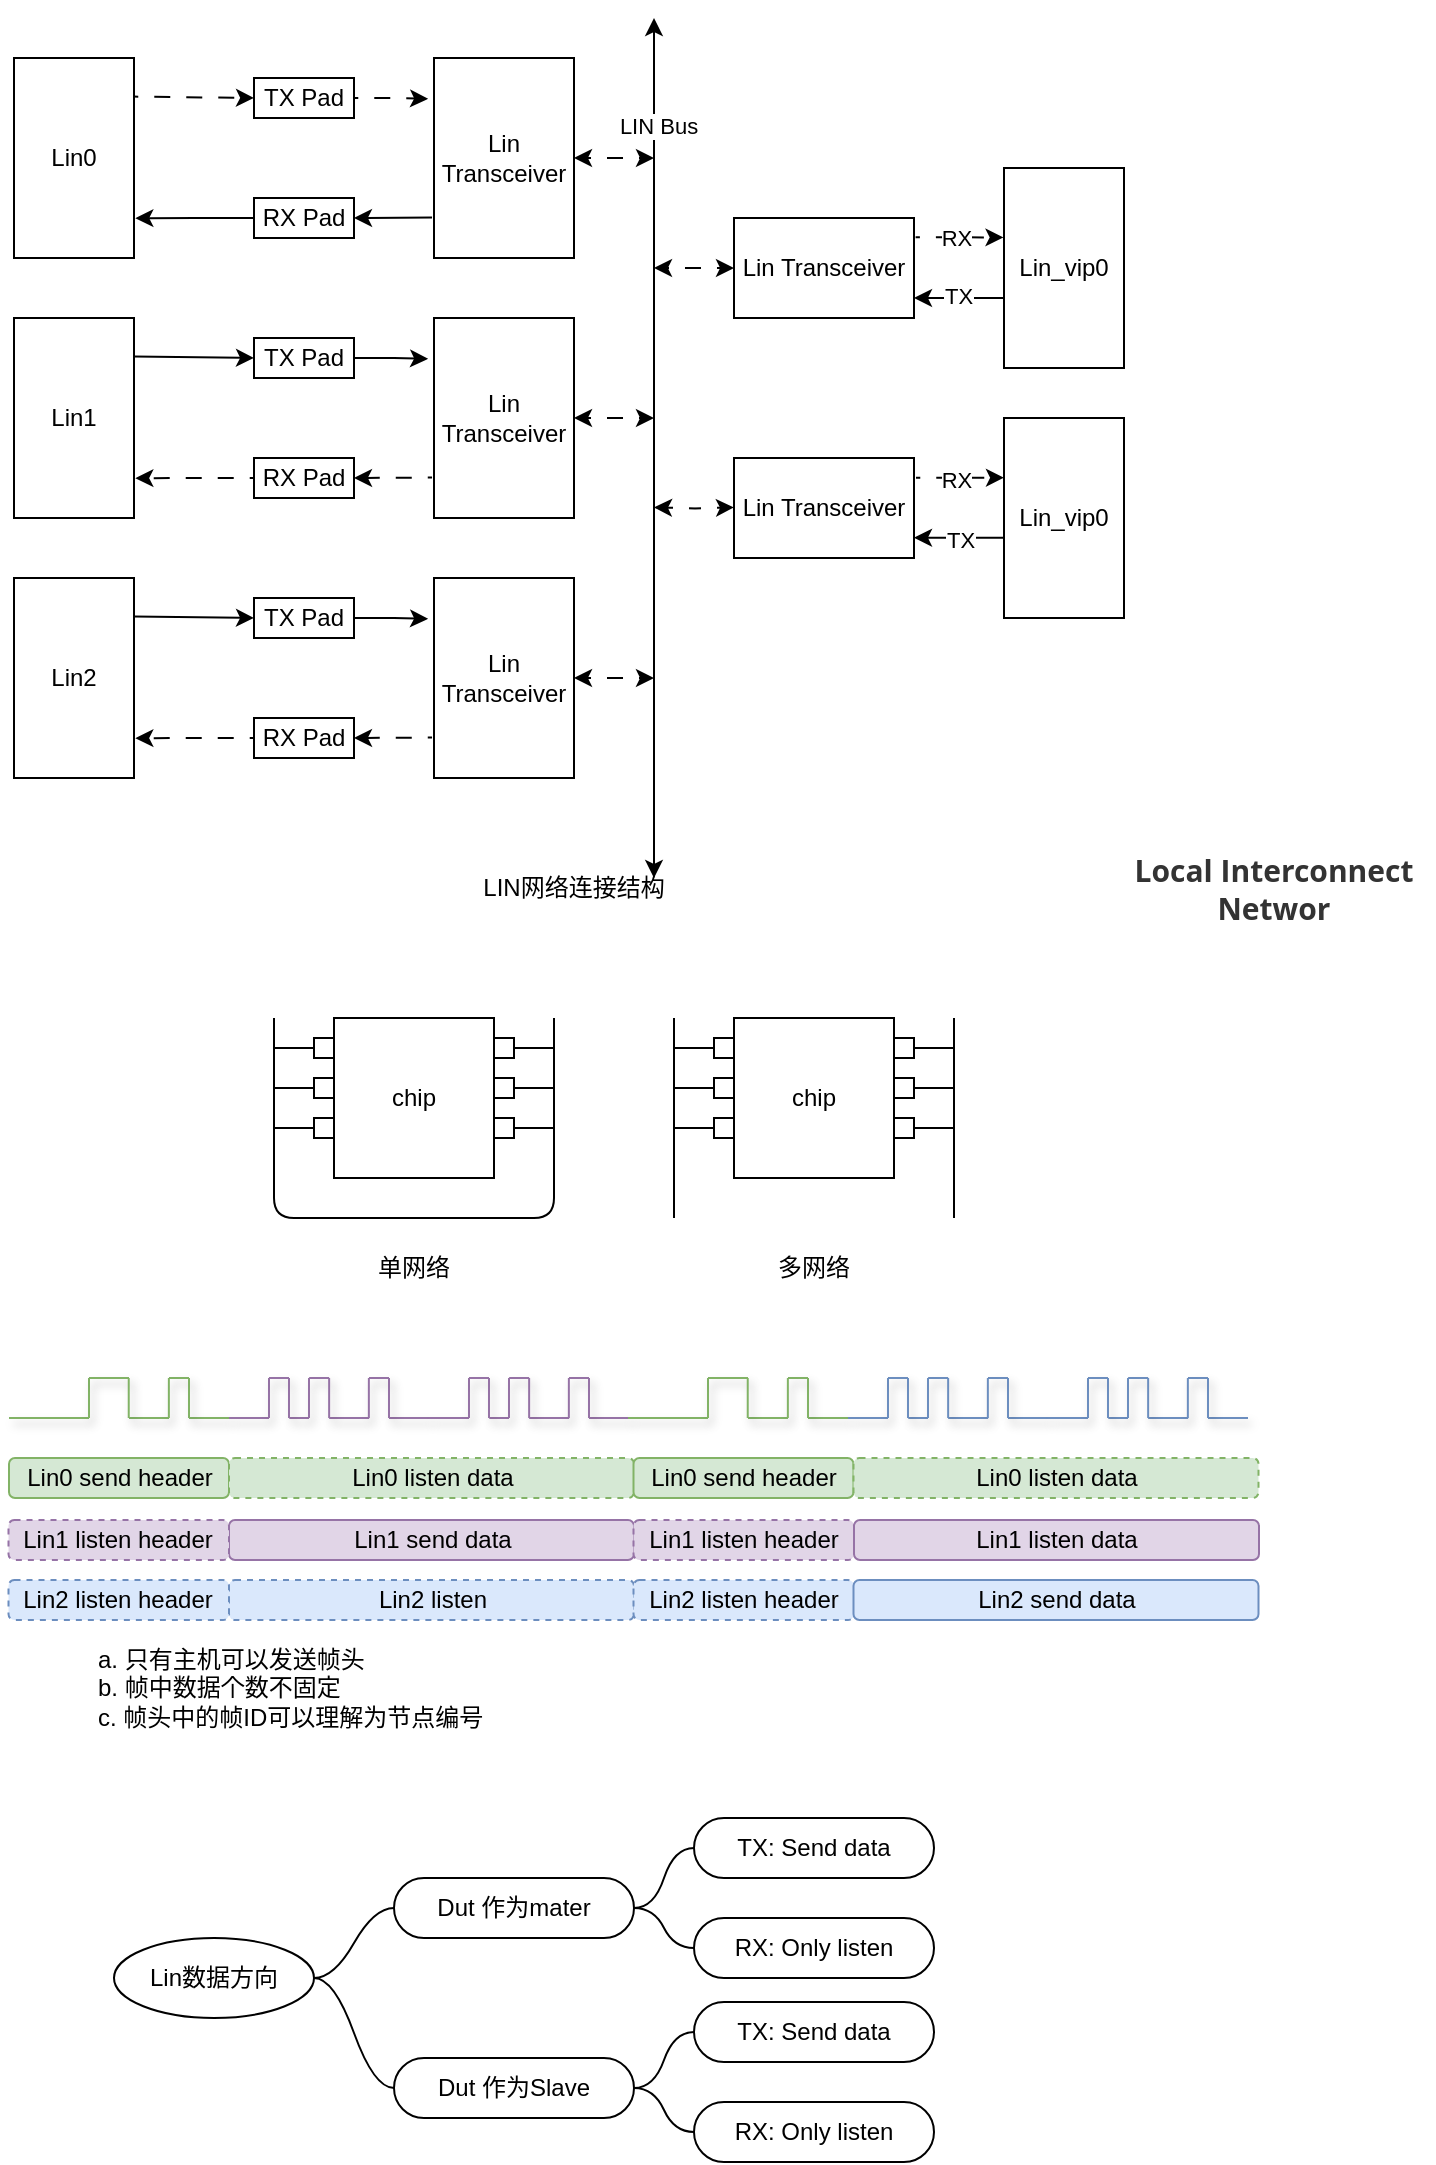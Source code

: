 <mxfile version="28.1.0" pages="2">
  <diagram name="第 1 页" id="K6bxP3eLT8ISsSR_P171">
    <mxGraphModel dx="1665" dy="785" grid="1" gridSize="10" guides="1" tooltips="1" connect="1" arrows="1" fold="1" page="1" pageScale="1" pageWidth="827" pageHeight="1169" math="0" shadow="0">
      <root>
        <mxCell id="0" />
        <mxCell id="1" parent="0" />
        <mxCell id="LN3oMMvDZQhAUmZCS1oj-111" value="Lin数据方向" style="ellipse;whiteSpace=wrap;html=1;align=center;newEdgeStyle={&quot;edgeStyle&quot;:&quot;entityRelationEdgeStyle&quot;,&quot;startArrow&quot;:&quot;none&quot;,&quot;endArrow&quot;:&quot;none&quot;,&quot;segment&quot;:10,&quot;curved&quot;:1,&quot;sourcePerimeterSpacing&quot;:0,&quot;targetPerimeterSpacing&quot;:0};treeFolding=1;treeMoving=1;" parent="1" vertex="1">
          <mxGeometry x="130" y="980" width="100" height="40" as="geometry" />
        </mxCell>
        <mxCell id="LN3oMMvDZQhAUmZCS1oj-119" style="edgeStyle=entityRelationEdgeStyle;rounded=0;orthogonalLoop=1;jettySize=auto;html=1;startArrow=none;endArrow=none;segment=10;curved=1;sourcePerimeterSpacing=0;targetPerimeterSpacing=0;entryX=0;entryY=0.5;entryDx=0;entryDy=0;" parent="1" source="LN3oMMvDZQhAUmZCS1oj-112" target="LN3oMMvDZQhAUmZCS1oj-118" edge="1">
          <mxGeometry relative="1" as="geometry" />
        </mxCell>
        <mxCell id="LN3oMMvDZQhAUmZCS1oj-112" value="Dut 作为mater" style="whiteSpace=wrap;html=1;rounded=1;arcSize=50;align=center;verticalAlign=middle;strokeWidth=1;autosize=1;spacing=4;treeFolding=1;treeMoving=1;newEdgeStyle={&quot;edgeStyle&quot;:&quot;entityRelationEdgeStyle&quot;,&quot;startArrow&quot;:&quot;none&quot;,&quot;endArrow&quot;:&quot;none&quot;,&quot;segment&quot;:10,&quot;curved&quot;:1,&quot;sourcePerimeterSpacing&quot;:0,&quot;targetPerimeterSpacing&quot;:0};" parent="1" vertex="1">
          <mxGeometry x="270" y="950" width="120" height="30" as="geometry" />
        </mxCell>
        <mxCell id="LN3oMMvDZQhAUmZCS1oj-113" value="" style="edgeStyle=entityRelationEdgeStyle;startArrow=none;endArrow=none;segment=10;curved=1;sourcePerimeterSpacing=0;targetPerimeterSpacing=0;rounded=0;" parent="1" target="LN3oMMvDZQhAUmZCS1oj-112" edge="1">
          <mxGeometry relative="1" as="geometry">
            <mxPoint x="230" y="1000" as="sourcePoint" />
          </mxGeometry>
        </mxCell>
        <mxCell id="LN3oMMvDZQhAUmZCS1oj-114" value="Dut 作为Slave" style="whiteSpace=wrap;html=1;rounded=1;arcSize=50;align=center;verticalAlign=middle;strokeWidth=1;autosize=1;spacing=4;treeFolding=1;treeMoving=1;newEdgeStyle={&quot;edgeStyle&quot;:&quot;entityRelationEdgeStyle&quot;,&quot;startArrow&quot;:&quot;none&quot;,&quot;endArrow&quot;:&quot;none&quot;,&quot;segment&quot;:10,&quot;curved&quot;:1,&quot;sourcePerimeterSpacing&quot;:0,&quot;targetPerimeterSpacing&quot;:0};" parent="1" vertex="1">
          <mxGeometry x="270" y="1040" width="120" height="30" as="geometry" />
        </mxCell>
        <mxCell id="LN3oMMvDZQhAUmZCS1oj-115" value="" style="edgeStyle=entityRelationEdgeStyle;startArrow=none;endArrow=none;segment=10;curved=1;sourcePerimeterSpacing=0;targetPerimeterSpacing=0;rounded=0;" parent="1" target="LN3oMMvDZQhAUmZCS1oj-114" edge="1">
          <mxGeometry relative="1" as="geometry">
            <mxPoint x="230" y="1000" as="sourcePoint" />
          </mxGeometry>
        </mxCell>
        <mxCell id="LN3oMMvDZQhAUmZCS1oj-116" value="TX: Send data" style="whiteSpace=wrap;html=1;rounded=1;arcSize=50;align=center;verticalAlign=middle;strokeWidth=1;autosize=1;spacing=4;treeFolding=1;treeMoving=1;newEdgeStyle={&quot;edgeStyle&quot;:&quot;entityRelationEdgeStyle&quot;,&quot;startArrow&quot;:&quot;none&quot;,&quot;endArrow&quot;:&quot;none&quot;,&quot;segment&quot;:10,&quot;curved&quot;:1,&quot;sourcePerimeterSpacing&quot;:0,&quot;targetPerimeterSpacing&quot;:0};" parent="1" vertex="1">
          <mxGeometry x="420" y="920" width="120" height="30" as="geometry" />
        </mxCell>
        <mxCell id="LN3oMMvDZQhAUmZCS1oj-117" value="" style="edgeStyle=entityRelationEdgeStyle;startArrow=none;endArrow=none;segment=10;curved=1;sourcePerimeterSpacing=0;targetPerimeterSpacing=0;rounded=0;exitX=1;exitY=0.5;exitDx=0;exitDy=0;" parent="1" source="LN3oMMvDZQhAUmZCS1oj-112" target="LN3oMMvDZQhAUmZCS1oj-116" edge="1">
          <mxGeometry relative="1" as="geometry">
            <mxPoint x="389" y="962" as="sourcePoint" />
          </mxGeometry>
        </mxCell>
        <mxCell id="LN3oMMvDZQhAUmZCS1oj-118" value="RX: Only listen" style="whiteSpace=wrap;html=1;rounded=1;arcSize=50;align=center;verticalAlign=middle;strokeWidth=1;autosize=1;spacing=4;treeFolding=1;treeMoving=1;newEdgeStyle={&quot;edgeStyle&quot;:&quot;entityRelationEdgeStyle&quot;,&quot;startArrow&quot;:&quot;none&quot;,&quot;endArrow&quot;:&quot;none&quot;,&quot;segment&quot;:10,&quot;curved&quot;:1,&quot;sourcePerimeterSpacing&quot;:0,&quot;targetPerimeterSpacing&quot;:0};" parent="1" vertex="1">
          <mxGeometry x="420" y="970" width="120" height="30" as="geometry" />
        </mxCell>
        <mxCell id="LN3oMMvDZQhAUmZCS1oj-120" style="edgeStyle=entityRelationEdgeStyle;rounded=0;orthogonalLoop=1;jettySize=auto;html=1;startArrow=none;endArrow=none;segment=10;curved=1;sourcePerimeterSpacing=0;targetPerimeterSpacing=0;entryX=0;entryY=0.5;entryDx=0;entryDy=0;exitX=1;exitY=0.5;exitDx=0;exitDy=0;" parent="1" source="LN3oMMvDZQhAUmZCS1oj-114" target="LN3oMMvDZQhAUmZCS1oj-123" edge="1">
          <mxGeometry relative="1" as="geometry">
            <mxPoint x="390" y="1057" as="sourcePoint" />
          </mxGeometry>
        </mxCell>
        <mxCell id="LN3oMMvDZQhAUmZCS1oj-121" value="TX: Send data" style="whiteSpace=wrap;html=1;rounded=1;arcSize=50;align=center;verticalAlign=middle;strokeWidth=1;autosize=1;spacing=4;treeFolding=1;treeMoving=1;newEdgeStyle={&quot;edgeStyle&quot;:&quot;entityRelationEdgeStyle&quot;,&quot;startArrow&quot;:&quot;none&quot;,&quot;endArrow&quot;:&quot;none&quot;,&quot;segment&quot;:10,&quot;curved&quot;:1,&quot;sourcePerimeterSpacing&quot;:0,&quot;targetPerimeterSpacing&quot;:0};" parent="1" vertex="1">
          <mxGeometry x="420" y="1012" width="120" height="30" as="geometry" />
        </mxCell>
        <mxCell id="LN3oMMvDZQhAUmZCS1oj-122" value="" style="edgeStyle=entityRelationEdgeStyle;startArrow=none;endArrow=none;segment=10;curved=1;sourcePerimeterSpacing=0;targetPerimeterSpacing=0;rounded=0;exitX=1;exitY=0.5;exitDx=0;exitDy=0;" parent="1" source="LN3oMMvDZQhAUmZCS1oj-114" target="LN3oMMvDZQhAUmZCS1oj-121" edge="1">
          <mxGeometry relative="1" as="geometry">
            <mxPoint x="390" y="1057" as="sourcePoint" />
          </mxGeometry>
        </mxCell>
        <mxCell id="LN3oMMvDZQhAUmZCS1oj-123" value="RX: Only listen" style="whiteSpace=wrap;html=1;rounded=1;arcSize=50;align=center;verticalAlign=middle;strokeWidth=1;autosize=1;spacing=4;treeFolding=1;treeMoving=1;newEdgeStyle={&quot;edgeStyle&quot;:&quot;entityRelationEdgeStyle&quot;,&quot;startArrow&quot;:&quot;none&quot;,&quot;endArrow&quot;:&quot;none&quot;,&quot;segment&quot;:10,&quot;curved&quot;:1,&quot;sourcePerimeterSpacing&quot;:0,&quot;targetPerimeterSpacing&quot;:0};" parent="1" vertex="1">
          <mxGeometry x="420" y="1062" width="120" height="30" as="geometry" />
        </mxCell>
        <mxCell id="m3f8K0Sl2iSKU_wADu9Z-2" value="" style="group;movable=0;resizable=0;rotatable=0;deletable=0;editable=0;locked=1;connectable=0;" parent="1" vertex="1" connectable="0">
          <mxGeometry x="80" y="20" width="555" height="450" as="geometry" />
        </mxCell>
        <mxCell id="LN3oMMvDZQhAUmZCS1oj-35" value="LIN网络连接结构" style="text;strokeColor=none;align=center;fillColor=none;html=1;verticalAlign=middle;whiteSpace=wrap;rounded=0;" parent="m3f8K0Sl2iSKU_wADu9Z-2" vertex="1">
          <mxGeometry x="210" y="420" width="140" height="30" as="geometry" />
        </mxCell>
        <mxCell id="m3f8K0Sl2iSKU_wADu9Z-1" value="" style="group;movable=0;resizable=0;rotatable=0;deletable=0;editable=0;locked=1;connectable=0;" parent="m3f8K0Sl2iSKU_wADu9Z-2" vertex="1" connectable="0">
          <mxGeometry width="555" height="430" as="geometry" />
        </mxCell>
        <mxCell id="LN3oMMvDZQhAUmZCS1oj-1" value="&lt;div&gt;Lin0&lt;/div&gt;" style="rounded=0;whiteSpace=wrap;html=1;" parent="m3f8K0Sl2iSKU_wADu9Z-1" vertex="1">
          <mxGeometry y="20" width="60" height="100" as="geometry" />
        </mxCell>
        <mxCell id="LN3oMMvDZQhAUmZCS1oj-3" value="TX Pad" style="rounded=0;whiteSpace=wrap;html=1;" parent="m3f8K0Sl2iSKU_wADu9Z-1" vertex="1">
          <mxGeometry x="120" y="30" width="50" height="20" as="geometry" />
        </mxCell>
        <mxCell id="LN3oMMvDZQhAUmZCS1oj-4" value="RX Pad" style="rounded=0;whiteSpace=wrap;html=1;" parent="m3f8K0Sl2iSKU_wADu9Z-1" vertex="1">
          <mxGeometry x="120" y="90" width="50" height="20" as="geometry" />
        </mxCell>
        <mxCell id="LN3oMMvDZQhAUmZCS1oj-5" value="" style="endArrow=classic;html=1;rounded=0;exitX=1;exitY=0.193;exitDx=0;exitDy=0;exitPerimeter=0;entryX=0;entryY=0.5;entryDx=0;entryDy=0;flowAnimation=1;" parent="m3f8K0Sl2iSKU_wADu9Z-1" source="LN3oMMvDZQhAUmZCS1oj-1" target="LN3oMMvDZQhAUmZCS1oj-3" edge="1">
          <mxGeometry width="50" height="50" relative="1" as="geometry">
            <mxPoint x="50" y="100" as="sourcePoint" />
            <mxPoint x="100" y="50" as="targetPoint" />
          </mxGeometry>
        </mxCell>
        <mxCell id="LN3oMMvDZQhAUmZCS1oj-6" style="edgeStyle=orthogonalEdgeStyle;rounded=0;orthogonalLoop=1;jettySize=auto;html=1;entryX=1.011;entryY=0.801;entryDx=0;entryDy=0;entryPerimeter=0;" parent="m3f8K0Sl2iSKU_wADu9Z-1" source="LN3oMMvDZQhAUmZCS1oj-4" target="LN3oMMvDZQhAUmZCS1oj-1" edge="1">
          <mxGeometry relative="1" as="geometry" />
        </mxCell>
        <mxCell id="LN3oMMvDZQhAUmZCS1oj-7" value="&lt;div&gt;Lin Transceiver&lt;/div&gt;" style="rounded=0;whiteSpace=wrap;html=1;" parent="m3f8K0Sl2iSKU_wADu9Z-1" vertex="1">
          <mxGeometry x="210" y="20" width="70" height="100" as="geometry" />
        </mxCell>
        <mxCell id="LN3oMMvDZQhAUmZCS1oj-8" style="edgeStyle=orthogonalEdgeStyle;rounded=0;orthogonalLoop=1;jettySize=auto;html=1;entryX=-0.042;entryY=0.204;entryDx=0;entryDy=0;entryPerimeter=0;flowAnimation=1;" parent="m3f8K0Sl2iSKU_wADu9Z-1" source="LN3oMMvDZQhAUmZCS1oj-3" target="LN3oMMvDZQhAUmZCS1oj-7" edge="1">
          <mxGeometry relative="1" as="geometry" />
        </mxCell>
        <mxCell id="LN3oMMvDZQhAUmZCS1oj-9" value="" style="endArrow=classic;html=1;rounded=0;exitX=-0.014;exitY=0.798;exitDx=0;exitDy=0;exitPerimeter=0;" parent="m3f8K0Sl2iSKU_wADu9Z-1" source="LN3oMMvDZQhAUmZCS1oj-7" edge="1">
          <mxGeometry width="50" height="50" relative="1" as="geometry">
            <mxPoint x="200.1" y="171.8" as="sourcePoint" />
            <mxPoint x="170" y="100" as="targetPoint" />
          </mxGeometry>
        </mxCell>
        <mxCell id="LN3oMMvDZQhAUmZCS1oj-10" value="" style="endArrow=classic;startArrow=classic;html=1;rounded=0;exitX=1;exitY=0.5;exitDx=0;exitDy=0;flowAnimation=1;" parent="m3f8K0Sl2iSKU_wADu9Z-1" source="LN3oMMvDZQhAUmZCS1oj-7" edge="1">
          <mxGeometry width="50" height="50" relative="1" as="geometry">
            <mxPoint x="300" y="80" as="sourcePoint" />
            <mxPoint x="320" y="70" as="targetPoint" />
          </mxGeometry>
        </mxCell>
        <mxCell id="LN3oMMvDZQhAUmZCS1oj-11" value="" style="endArrow=classic;startArrow=classic;html=1;rounded=0;flowAnimation=0;startFill=1;movable=0;resizable=0;rotatable=0;deletable=0;editable=0;locked=1;connectable=0;" parent="m3f8K0Sl2iSKU_wADu9Z-1" edge="1">
          <mxGeometry width="50" height="50" relative="1" as="geometry">
            <mxPoint x="320" y="430" as="sourcePoint" />
            <mxPoint x="320" as="targetPoint" />
          </mxGeometry>
        </mxCell>
        <mxCell id="LN3oMMvDZQhAUmZCS1oj-12" value="&lt;div&gt;LIN Bus&lt;/div&gt;" style="edgeLabel;html=1;align=center;verticalAlign=middle;resizable=0;points=[];" parent="LN3oMMvDZQhAUmZCS1oj-11" vertex="1" connectable="0">
          <mxGeometry x="0.749" y="-2" relative="1" as="geometry">
            <mxPoint as="offset" />
          </mxGeometry>
        </mxCell>
        <mxCell id="LN3oMMvDZQhAUmZCS1oj-13" value="&lt;div&gt;Lin1&lt;/div&gt;" style="rounded=0;whiteSpace=wrap;html=1;" parent="m3f8K0Sl2iSKU_wADu9Z-1" vertex="1">
          <mxGeometry y="150" width="60" height="100" as="geometry" />
        </mxCell>
        <mxCell id="LN3oMMvDZQhAUmZCS1oj-14" value="TX Pad" style="rounded=0;whiteSpace=wrap;html=1;" parent="m3f8K0Sl2iSKU_wADu9Z-1" vertex="1">
          <mxGeometry x="120" y="160" width="50" height="20" as="geometry" />
        </mxCell>
        <mxCell id="LN3oMMvDZQhAUmZCS1oj-15" value="RX Pad" style="rounded=0;whiteSpace=wrap;html=1;" parent="m3f8K0Sl2iSKU_wADu9Z-1" vertex="1">
          <mxGeometry x="120" y="220" width="50" height="20" as="geometry" />
        </mxCell>
        <mxCell id="LN3oMMvDZQhAUmZCS1oj-16" value="" style="endArrow=classic;html=1;rounded=0;exitX=1;exitY=0.193;exitDx=0;exitDy=0;exitPerimeter=0;entryX=0;entryY=0.5;entryDx=0;entryDy=0;" parent="m3f8K0Sl2iSKU_wADu9Z-1" source="LN3oMMvDZQhAUmZCS1oj-13" target="LN3oMMvDZQhAUmZCS1oj-14" edge="1">
          <mxGeometry width="50" height="50" relative="1" as="geometry">
            <mxPoint x="50" y="230" as="sourcePoint" />
            <mxPoint x="100" y="180" as="targetPoint" />
          </mxGeometry>
        </mxCell>
        <mxCell id="LN3oMMvDZQhAUmZCS1oj-17" style="edgeStyle=orthogonalEdgeStyle;rounded=0;orthogonalLoop=1;jettySize=auto;html=1;entryX=1.011;entryY=0.801;entryDx=0;entryDy=0;entryPerimeter=0;flowAnimation=1;" parent="m3f8K0Sl2iSKU_wADu9Z-1" source="LN3oMMvDZQhAUmZCS1oj-15" target="LN3oMMvDZQhAUmZCS1oj-13" edge="1">
          <mxGeometry relative="1" as="geometry" />
        </mxCell>
        <mxCell id="LN3oMMvDZQhAUmZCS1oj-18" value="&lt;div&gt;Lin Transceiver&lt;/div&gt;" style="rounded=0;whiteSpace=wrap;html=1;" parent="m3f8K0Sl2iSKU_wADu9Z-1" vertex="1">
          <mxGeometry x="210" y="150" width="70" height="100" as="geometry" />
        </mxCell>
        <mxCell id="LN3oMMvDZQhAUmZCS1oj-19" style="edgeStyle=orthogonalEdgeStyle;rounded=0;orthogonalLoop=1;jettySize=auto;html=1;entryX=-0.042;entryY=0.204;entryDx=0;entryDy=0;entryPerimeter=0;" parent="m3f8K0Sl2iSKU_wADu9Z-1" source="LN3oMMvDZQhAUmZCS1oj-14" target="LN3oMMvDZQhAUmZCS1oj-18" edge="1">
          <mxGeometry relative="1" as="geometry" />
        </mxCell>
        <mxCell id="LN3oMMvDZQhAUmZCS1oj-20" value="" style="endArrow=classic;html=1;rounded=0;exitX=-0.014;exitY=0.798;exitDx=0;exitDy=0;exitPerimeter=0;flowAnimation=1;" parent="m3f8K0Sl2iSKU_wADu9Z-1" source="LN3oMMvDZQhAUmZCS1oj-18" edge="1">
          <mxGeometry width="50" height="50" relative="1" as="geometry">
            <mxPoint x="200.1" y="301.8" as="sourcePoint" />
            <mxPoint x="170" y="230" as="targetPoint" />
          </mxGeometry>
        </mxCell>
        <mxCell id="LN3oMMvDZQhAUmZCS1oj-21" value="" style="endArrow=classic;startArrow=classic;html=1;rounded=0;exitX=1;exitY=0.5;exitDx=0;exitDy=0;flowAnimation=1;" parent="m3f8K0Sl2iSKU_wADu9Z-1" source="LN3oMMvDZQhAUmZCS1oj-18" edge="1">
          <mxGeometry width="50" height="50" relative="1" as="geometry">
            <mxPoint x="300" y="210" as="sourcePoint" />
            <mxPoint x="320" y="200" as="targetPoint" />
          </mxGeometry>
        </mxCell>
        <mxCell id="LN3oMMvDZQhAUmZCS1oj-22" value="&lt;div&gt;Lin2&lt;/div&gt;" style="rounded=0;whiteSpace=wrap;html=1;" parent="m3f8K0Sl2iSKU_wADu9Z-1" vertex="1">
          <mxGeometry y="280" width="60" height="100" as="geometry" />
        </mxCell>
        <mxCell id="LN3oMMvDZQhAUmZCS1oj-23" value="TX Pad" style="rounded=0;whiteSpace=wrap;html=1;" parent="m3f8K0Sl2iSKU_wADu9Z-1" vertex="1">
          <mxGeometry x="120" y="290" width="50" height="20" as="geometry" />
        </mxCell>
        <mxCell id="LN3oMMvDZQhAUmZCS1oj-24" value="RX Pad" style="rounded=0;whiteSpace=wrap;html=1;" parent="m3f8K0Sl2iSKU_wADu9Z-1" vertex="1">
          <mxGeometry x="120" y="350" width="50" height="20" as="geometry" />
        </mxCell>
        <mxCell id="LN3oMMvDZQhAUmZCS1oj-25" value="" style="endArrow=classic;html=1;rounded=0;exitX=1;exitY=0.193;exitDx=0;exitDy=0;exitPerimeter=0;entryX=0;entryY=0.5;entryDx=0;entryDy=0;" parent="m3f8K0Sl2iSKU_wADu9Z-1" source="LN3oMMvDZQhAUmZCS1oj-22" target="LN3oMMvDZQhAUmZCS1oj-23" edge="1">
          <mxGeometry width="50" height="50" relative="1" as="geometry">
            <mxPoint x="50" y="360" as="sourcePoint" />
            <mxPoint x="100" y="310" as="targetPoint" />
          </mxGeometry>
        </mxCell>
        <mxCell id="LN3oMMvDZQhAUmZCS1oj-26" style="edgeStyle=orthogonalEdgeStyle;rounded=0;orthogonalLoop=1;jettySize=auto;html=1;entryX=1.011;entryY=0.801;entryDx=0;entryDy=0;entryPerimeter=0;flowAnimation=1;" parent="m3f8K0Sl2iSKU_wADu9Z-1" source="LN3oMMvDZQhAUmZCS1oj-24" target="LN3oMMvDZQhAUmZCS1oj-22" edge="1">
          <mxGeometry relative="1" as="geometry" />
        </mxCell>
        <mxCell id="LN3oMMvDZQhAUmZCS1oj-27" value="&lt;div&gt;Lin Transceiver&lt;/div&gt;" style="rounded=0;whiteSpace=wrap;html=1;" parent="m3f8K0Sl2iSKU_wADu9Z-1" vertex="1">
          <mxGeometry x="210" y="280" width="70" height="100" as="geometry" />
        </mxCell>
        <mxCell id="LN3oMMvDZQhAUmZCS1oj-28" style="edgeStyle=orthogonalEdgeStyle;rounded=0;orthogonalLoop=1;jettySize=auto;html=1;entryX=-0.042;entryY=0.204;entryDx=0;entryDy=0;entryPerimeter=0;" parent="m3f8K0Sl2iSKU_wADu9Z-1" source="LN3oMMvDZQhAUmZCS1oj-23" target="LN3oMMvDZQhAUmZCS1oj-27" edge="1">
          <mxGeometry relative="1" as="geometry" />
        </mxCell>
        <mxCell id="LN3oMMvDZQhAUmZCS1oj-29" value="" style="endArrow=classic;html=1;rounded=0;exitX=-0.014;exitY=0.798;exitDx=0;exitDy=0;exitPerimeter=0;flowAnimation=1;" parent="m3f8K0Sl2iSKU_wADu9Z-1" source="LN3oMMvDZQhAUmZCS1oj-27" edge="1">
          <mxGeometry width="50" height="50" relative="1" as="geometry">
            <mxPoint x="200.1" y="431.8" as="sourcePoint" />
            <mxPoint x="170" y="360" as="targetPoint" />
          </mxGeometry>
        </mxCell>
        <mxCell id="LN3oMMvDZQhAUmZCS1oj-30" value="" style="endArrow=classic;startArrow=classic;html=1;rounded=0;exitX=1;exitY=0.5;exitDx=0;exitDy=0;flowAnimation=1;" parent="m3f8K0Sl2iSKU_wADu9Z-1" source="LN3oMMvDZQhAUmZCS1oj-27" edge="1">
          <mxGeometry width="50" height="50" relative="1" as="geometry">
            <mxPoint x="300" y="340" as="sourcePoint" />
            <mxPoint x="320" y="330" as="targetPoint" />
          </mxGeometry>
        </mxCell>
        <mxCell id="LN3oMMvDZQhAUmZCS1oj-33" style="edgeStyle=orthogonalEdgeStyle;rounded=0;orthogonalLoop=1;jettySize=auto;html=1;startArrow=classic;startFill=1;flowAnimation=1;" parent="m3f8K0Sl2iSKU_wADu9Z-1" source="LN3oMMvDZQhAUmZCS1oj-31" edge="1">
          <mxGeometry relative="1" as="geometry">
            <mxPoint x="320" y="125" as="targetPoint" />
          </mxGeometry>
        </mxCell>
        <mxCell id="LN3oMMvDZQhAUmZCS1oj-31" value="&lt;div&gt;Lin Transceiver&lt;/div&gt;" style="rounded=0;whiteSpace=wrap;html=1;" parent="m3f8K0Sl2iSKU_wADu9Z-1" vertex="1">
          <mxGeometry x="360" y="100" width="90" height="50" as="geometry" />
        </mxCell>
        <mxCell id="LN3oMMvDZQhAUmZCS1oj-32" value="&lt;div&gt;Lin Transceiver&lt;/div&gt;" style="rounded=0;whiteSpace=wrap;html=1;" parent="m3f8K0Sl2iSKU_wADu9Z-1" vertex="1">
          <mxGeometry x="360" y="220" width="90" height="50" as="geometry" />
        </mxCell>
        <mxCell id="LN3oMMvDZQhAUmZCS1oj-34" style="edgeStyle=orthogonalEdgeStyle;rounded=0;orthogonalLoop=1;jettySize=auto;html=1;startArrow=classic;startFill=1;flowAnimation=1;" parent="m3f8K0Sl2iSKU_wADu9Z-1" edge="1">
          <mxGeometry relative="1" as="geometry">
            <mxPoint x="320" y="244.71" as="targetPoint" />
            <mxPoint x="360" y="244.71" as="sourcePoint" />
          </mxGeometry>
        </mxCell>
        <mxCell id="_QyYO3VfeQBTmB0DwKH0-1" value="&lt;div&gt;Lin_vip0&lt;/div&gt;" style="rounded=0;whiteSpace=wrap;html=1;" parent="m3f8K0Sl2iSKU_wADu9Z-1" vertex="1">
          <mxGeometry x="495" y="75" width="60" height="100" as="geometry" />
        </mxCell>
        <mxCell id="_QyYO3VfeQBTmB0DwKH0-2" value="&lt;div&gt;Lin_vip0&lt;/div&gt;" style="rounded=0;whiteSpace=wrap;html=1;" parent="m3f8K0Sl2iSKU_wADu9Z-1" vertex="1">
          <mxGeometry x="495" y="200" width="60" height="100" as="geometry" />
        </mxCell>
        <mxCell id="_QyYO3VfeQBTmB0DwKH0-3" value="" style="endArrow=classic;html=1;rounded=0;exitX=1.009;exitY=0.193;exitDx=0;exitDy=0;exitPerimeter=0;entryX=-0.004;entryY=0.347;entryDx=0;entryDy=0;entryPerimeter=0;endFill=1;flowAnimation=1;" parent="m3f8K0Sl2iSKU_wADu9Z-1" source="LN3oMMvDZQhAUmZCS1oj-31" target="_QyYO3VfeQBTmB0DwKH0-1" edge="1">
          <mxGeometry width="50" height="50" relative="1" as="geometry">
            <mxPoint x="490" y="190" as="sourcePoint" />
            <mxPoint x="490" y="110" as="targetPoint" />
          </mxGeometry>
        </mxCell>
        <mxCell id="_QyYO3VfeQBTmB0DwKH0-7" value="RX" style="edgeLabel;html=1;align=center;verticalAlign=middle;resizable=0;points=[];" parent="_QyYO3VfeQBTmB0DwKH0-3" vertex="1" connectable="0">
          <mxGeometry x="-0.016" relative="1" as="geometry">
            <mxPoint x="-2" as="offset" />
          </mxGeometry>
        </mxCell>
        <mxCell id="_QyYO3VfeQBTmB0DwKH0-4" value="" style="endArrow=classic;html=1;rounded=0;exitX=-0.001;exitY=0.65;exitDx=0;exitDy=0;exitPerimeter=0;endFill=1;" parent="m3f8K0Sl2iSKU_wADu9Z-1" source="_QyYO3VfeQBTmB0DwKH0-1" edge="1">
          <mxGeometry width="50" height="50" relative="1" as="geometry">
            <mxPoint x="470" y="160" as="sourcePoint" />
            <mxPoint x="450" y="140" as="targetPoint" />
          </mxGeometry>
        </mxCell>
        <mxCell id="_QyYO3VfeQBTmB0DwKH0-8" value="TX" style="edgeLabel;html=1;align=center;verticalAlign=middle;resizable=0;points=[];" parent="_QyYO3VfeQBTmB0DwKH0-4" vertex="1" connectable="0">
          <mxGeometry x="-0.049" y="-1" relative="1" as="geometry">
            <mxPoint x="-2" as="offset" />
          </mxGeometry>
        </mxCell>
        <mxCell id="_QyYO3VfeQBTmB0DwKH0-5" value="" style="endArrow=classic;html=1;rounded=0;exitX=1.009;exitY=0.193;exitDx=0;exitDy=0;exitPerimeter=0;entryX=-0.004;entryY=0.347;entryDx=0;entryDy=0;entryPerimeter=0;endFill=1;flowAnimation=1;" parent="m3f8K0Sl2iSKU_wADu9Z-1" edge="1">
          <mxGeometry width="50" height="50" relative="1" as="geometry">
            <mxPoint x="451" y="229.86" as="sourcePoint" />
            <mxPoint x="495" y="229.86" as="targetPoint" />
          </mxGeometry>
        </mxCell>
        <mxCell id="_QyYO3VfeQBTmB0DwKH0-9" value="RX" style="edgeLabel;html=1;align=center;verticalAlign=middle;resizable=0;points=[];" parent="_QyYO3VfeQBTmB0DwKH0-5" vertex="1" connectable="0">
          <mxGeometry y="-1" relative="1" as="geometry">
            <mxPoint x="-2" as="offset" />
          </mxGeometry>
        </mxCell>
        <mxCell id="_QyYO3VfeQBTmB0DwKH0-6" value="" style="endArrow=classic;html=1;rounded=0;exitX=-0.001;exitY=0.65;exitDx=0;exitDy=0;exitPerimeter=0;endFill=1;" parent="m3f8K0Sl2iSKU_wADu9Z-1" edge="1">
          <mxGeometry width="50" height="50" relative="1" as="geometry">
            <mxPoint x="495" y="259.86" as="sourcePoint" />
            <mxPoint x="450" y="259.86" as="targetPoint" />
          </mxGeometry>
        </mxCell>
        <mxCell id="_QyYO3VfeQBTmB0DwKH0-10" value="TX" style="edgeLabel;html=1;align=center;verticalAlign=middle;resizable=0;points=[];" parent="_QyYO3VfeQBTmB0DwKH0-6" vertex="1" connectable="0">
          <mxGeometry x="-0.006" y="1" relative="1" as="geometry">
            <mxPoint as="offset" />
          </mxGeometry>
        </mxCell>
        <mxCell id="m3f8K0Sl2iSKU_wADu9Z-4" value="" style="group;movable=0;resizable=0;rotatable=0;deletable=0;editable=0;locked=1;connectable=0;" parent="1" vertex="1" connectable="0">
          <mxGeometry x="210" y="520" width="340" height="140" as="geometry" />
        </mxCell>
        <mxCell id="LN3oMMvDZQhAUmZCS1oj-37" value="chip" style="whiteSpace=wrap;html=1;aspect=fixed;" parent="m3f8K0Sl2iSKU_wADu9Z-4" vertex="1">
          <mxGeometry x="30" width="80" height="80" as="geometry" />
        </mxCell>
        <mxCell id="LN3oMMvDZQhAUmZCS1oj-39" value="" style="whiteSpace=wrap;html=1;aspect=fixed;" parent="m3f8K0Sl2iSKU_wADu9Z-4" vertex="1">
          <mxGeometry x="20" y="10" width="10" height="10" as="geometry" />
        </mxCell>
        <mxCell id="LN3oMMvDZQhAUmZCS1oj-40" value="" style="whiteSpace=wrap;html=1;aspect=fixed;" parent="m3f8K0Sl2iSKU_wADu9Z-4" vertex="1">
          <mxGeometry x="20" y="10" width="10" height="10" as="geometry" />
        </mxCell>
        <mxCell id="LN3oMMvDZQhAUmZCS1oj-41" value="" style="whiteSpace=wrap;html=1;aspect=fixed;" parent="m3f8K0Sl2iSKU_wADu9Z-4" vertex="1">
          <mxGeometry x="20" y="10" width="10" height="10" as="geometry" />
        </mxCell>
        <mxCell id="LN3oMMvDZQhAUmZCS1oj-49" style="edgeStyle=orthogonalEdgeStyle;rounded=0;orthogonalLoop=1;jettySize=auto;html=1;endArrow=none;endFill=0;" parent="m3f8K0Sl2iSKU_wADu9Z-4" source="LN3oMMvDZQhAUmZCS1oj-42" edge="1">
          <mxGeometry relative="1" as="geometry">
            <mxPoint y="15" as="targetPoint" />
          </mxGeometry>
        </mxCell>
        <mxCell id="LN3oMMvDZQhAUmZCS1oj-42" value="" style="whiteSpace=wrap;html=1;aspect=fixed;" parent="m3f8K0Sl2iSKU_wADu9Z-4" vertex="1">
          <mxGeometry x="20" y="10" width="10" height="10" as="geometry" />
        </mxCell>
        <mxCell id="LN3oMMvDZQhAUmZCS1oj-50" style="edgeStyle=orthogonalEdgeStyle;rounded=0;orthogonalLoop=1;jettySize=auto;html=1;endArrow=none;endFill=0;" parent="m3f8K0Sl2iSKU_wADu9Z-4" source="LN3oMMvDZQhAUmZCS1oj-43" edge="1">
          <mxGeometry relative="1" as="geometry">
            <mxPoint y="35" as="targetPoint" />
          </mxGeometry>
        </mxCell>
        <mxCell id="LN3oMMvDZQhAUmZCS1oj-43" value="" style="whiteSpace=wrap;html=1;aspect=fixed;" parent="m3f8K0Sl2iSKU_wADu9Z-4" vertex="1">
          <mxGeometry x="20" y="30" width="10" height="10" as="geometry" />
        </mxCell>
        <mxCell id="LN3oMMvDZQhAUmZCS1oj-51" style="edgeStyle=orthogonalEdgeStyle;rounded=0;orthogonalLoop=1;jettySize=auto;html=1;endArrow=none;endFill=0;" parent="m3f8K0Sl2iSKU_wADu9Z-4" source="LN3oMMvDZQhAUmZCS1oj-44" edge="1">
          <mxGeometry relative="1" as="geometry">
            <mxPoint y="55" as="targetPoint" />
          </mxGeometry>
        </mxCell>
        <mxCell id="LN3oMMvDZQhAUmZCS1oj-44" value="" style="whiteSpace=wrap;html=1;aspect=fixed;" parent="m3f8K0Sl2iSKU_wADu9Z-4" vertex="1">
          <mxGeometry x="20" y="50" width="10" height="10" as="geometry" />
        </mxCell>
        <mxCell id="LN3oMMvDZQhAUmZCS1oj-52" style="edgeStyle=orthogonalEdgeStyle;rounded=0;orthogonalLoop=1;jettySize=auto;html=1;endArrow=none;endFill=0;" parent="m3f8K0Sl2iSKU_wADu9Z-4" source="LN3oMMvDZQhAUmZCS1oj-45" edge="1">
          <mxGeometry relative="1" as="geometry">
            <mxPoint x="140" y="15" as="targetPoint" />
          </mxGeometry>
        </mxCell>
        <mxCell id="LN3oMMvDZQhAUmZCS1oj-45" value="" style="whiteSpace=wrap;html=1;aspect=fixed;" parent="m3f8K0Sl2iSKU_wADu9Z-4" vertex="1">
          <mxGeometry x="110" y="10" width="10" height="10" as="geometry" />
        </mxCell>
        <mxCell id="LN3oMMvDZQhAUmZCS1oj-53" style="edgeStyle=orthogonalEdgeStyle;rounded=0;orthogonalLoop=1;jettySize=auto;html=1;endArrow=none;endFill=0;" parent="m3f8K0Sl2iSKU_wADu9Z-4" source="LN3oMMvDZQhAUmZCS1oj-46" edge="1">
          <mxGeometry relative="1" as="geometry">
            <mxPoint x="140" y="35" as="targetPoint" />
          </mxGeometry>
        </mxCell>
        <mxCell id="LN3oMMvDZQhAUmZCS1oj-46" value="" style="whiteSpace=wrap;html=1;aspect=fixed;" parent="m3f8K0Sl2iSKU_wADu9Z-4" vertex="1">
          <mxGeometry x="110" y="30" width="10" height="10" as="geometry" />
        </mxCell>
        <mxCell id="LN3oMMvDZQhAUmZCS1oj-54" style="edgeStyle=orthogonalEdgeStyle;rounded=0;orthogonalLoop=1;jettySize=auto;html=1;endArrow=none;endFill=0;" parent="m3f8K0Sl2iSKU_wADu9Z-4" source="LN3oMMvDZQhAUmZCS1oj-47" edge="1">
          <mxGeometry relative="1" as="geometry">
            <mxPoint x="140" y="55" as="targetPoint" />
          </mxGeometry>
        </mxCell>
        <mxCell id="LN3oMMvDZQhAUmZCS1oj-47" value="" style="whiteSpace=wrap;html=1;aspect=fixed;" parent="m3f8K0Sl2iSKU_wADu9Z-4" vertex="1">
          <mxGeometry x="110" y="50" width="10" height="10" as="geometry" />
        </mxCell>
        <mxCell id="LN3oMMvDZQhAUmZCS1oj-48" value="" style="endArrow=none;html=1;rounded=1;curved=0;" parent="m3f8K0Sl2iSKU_wADu9Z-4" edge="1">
          <mxGeometry width="50" height="50" relative="1" as="geometry">
            <mxPoint x="140" as="sourcePoint" />
            <mxPoint as="targetPoint" />
            <Array as="points">
              <mxPoint x="140" y="100" />
              <mxPoint y="100" />
            </Array>
          </mxGeometry>
        </mxCell>
        <mxCell id="LN3oMMvDZQhAUmZCS1oj-56" value="chip" style="whiteSpace=wrap;html=1;aspect=fixed;" parent="m3f8K0Sl2iSKU_wADu9Z-4" vertex="1">
          <mxGeometry x="230" width="80" height="80" as="geometry" />
        </mxCell>
        <mxCell id="LN3oMMvDZQhAUmZCS1oj-57" value="" style="whiteSpace=wrap;html=1;aspect=fixed;" parent="m3f8K0Sl2iSKU_wADu9Z-4" vertex="1">
          <mxGeometry x="220" y="10" width="10" height="10" as="geometry" />
        </mxCell>
        <mxCell id="LN3oMMvDZQhAUmZCS1oj-58" value="" style="whiteSpace=wrap;html=1;aspect=fixed;" parent="m3f8K0Sl2iSKU_wADu9Z-4" vertex="1">
          <mxGeometry x="220" y="10" width="10" height="10" as="geometry" />
        </mxCell>
        <mxCell id="LN3oMMvDZQhAUmZCS1oj-59" value="" style="whiteSpace=wrap;html=1;aspect=fixed;" parent="m3f8K0Sl2iSKU_wADu9Z-4" vertex="1">
          <mxGeometry x="220" y="10" width="10" height="10" as="geometry" />
        </mxCell>
        <mxCell id="LN3oMMvDZQhAUmZCS1oj-60" style="edgeStyle=orthogonalEdgeStyle;rounded=0;orthogonalLoop=1;jettySize=auto;html=1;endArrow=none;endFill=0;" parent="m3f8K0Sl2iSKU_wADu9Z-4" source="LN3oMMvDZQhAUmZCS1oj-61" edge="1">
          <mxGeometry relative="1" as="geometry">
            <mxPoint x="200" y="15" as="targetPoint" />
          </mxGeometry>
        </mxCell>
        <mxCell id="LN3oMMvDZQhAUmZCS1oj-61" value="" style="whiteSpace=wrap;html=1;aspect=fixed;" parent="m3f8K0Sl2iSKU_wADu9Z-4" vertex="1">
          <mxGeometry x="220" y="10" width="10" height="10" as="geometry" />
        </mxCell>
        <mxCell id="LN3oMMvDZQhAUmZCS1oj-62" style="edgeStyle=orthogonalEdgeStyle;rounded=0;orthogonalLoop=1;jettySize=auto;html=1;endArrow=none;endFill=0;" parent="m3f8K0Sl2iSKU_wADu9Z-4" source="LN3oMMvDZQhAUmZCS1oj-63" edge="1">
          <mxGeometry relative="1" as="geometry">
            <mxPoint x="200" y="35" as="targetPoint" />
          </mxGeometry>
        </mxCell>
        <mxCell id="LN3oMMvDZQhAUmZCS1oj-63" value="" style="whiteSpace=wrap;html=1;aspect=fixed;" parent="m3f8K0Sl2iSKU_wADu9Z-4" vertex="1">
          <mxGeometry x="220" y="30" width="10" height="10" as="geometry" />
        </mxCell>
        <mxCell id="LN3oMMvDZQhAUmZCS1oj-64" style="edgeStyle=orthogonalEdgeStyle;rounded=0;orthogonalLoop=1;jettySize=auto;html=1;endArrow=none;endFill=0;" parent="m3f8K0Sl2iSKU_wADu9Z-4" source="LN3oMMvDZQhAUmZCS1oj-65" edge="1">
          <mxGeometry relative="1" as="geometry">
            <mxPoint x="200" y="55" as="targetPoint" />
          </mxGeometry>
        </mxCell>
        <mxCell id="LN3oMMvDZQhAUmZCS1oj-65" value="" style="whiteSpace=wrap;html=1;aspect=fixed;" parent="m3f8K0Sl2iSKU_wADu9Z-4" vertex="1">
          <mxGeometry x="220" y="50" width="10" height="10" as="geometry" />
        </mxCell>
        <mxCell id="LN3oMMvDZQhAUmZCS1oj-66" style="edgeStyle=orthogonalEdgeStyle;rounded=0;orthogonalLoop=1;jettySize=auto;html=1;endArrow=none;endFill=0;" parent="m3f8K0Sl2iSKU_wADu9Z-4" source="LN3oMMvDZQhAUmZCS1oj-67" edge="1">
          <mxGeometry relative="1" as="geometry">
            <mxPoint x="340" y="15" as="targetPoint" />
          </mxGeometry>
        </mxCell>
        <mxCell id="LN3oMMvDZQhAUmZCS1oj-67" value="" style="whiteSpace=wrap;html=1;aspect=fixed;" parent="m3f8K0Sl2iSKU_wADu9Z-4" vertex="1">
          <mxGeometry x="310" y="10" width="10" height="10" as="geometry" />
        </mxCell>
        <mxCell id="LN3oMMvDZQhAUmZCS1oj-68" style="edgeStyle=orthogonalEdgeStyle;rounded=0;orthogonalLoop=1;jettySize=auto;html=1;endArrow=none;endFill=0;" parent="m3f8K0Sl2iSKU_wADu9Z-4" source="LN3oMMvDZQhAUmZCS1oj-69" edge="1">
          <mxGeometry relative="1" as="geometry">
            <mxPoint x="340" y="35" as="targetPoint" />
          </mxGeometry>
        </mxCell>
        <mxCell id="LN3oMMvDZQhAUmZCS1oj-69" value="" style="whiteSpace=wrap;html=1;aspect=fixed;" parent="m3f8K0Sl2iSKU_wADu9Z-4" vertex="1">
          <mxGeometry x="310" y="30" width="10" height="10" as="geometry" />
        </mxCell>
        <mxCell id="LN3oMMvDZQhAUmZCS1oj-70" style="edgeStyle=orthogonalEdgeStyle;rounded=0;orthogonalLoop=1;jettySize=auto;html=1;endArrow=none;endFill=0;" parent="m3f8K0Sl2iSKU_wADu9Z-4" source="LN3oMMvDZQhAUmZCS1oj-71" edge="1">
          <mxGeometry relative="1" as="geometry">
            <mxPoint x="340" y="55" as="targetPoint" />
          </mxGeometry>
        </mxCell>
        <mxCell id="LN3oMMvDZQhAUmZCS1oj-71" value="" style="whiteSpace=wrap;html=1;aspect=fixed;" parent="m3f8K0Sl2iSKU_wADu9Z-4" vertex="1">
          <mxGeometry x="310" y="50" width="10" height="10" as="geometry" />
        </mxCell>
        <mxCell id="LN3oMMvDZQhAUmZCS1oj-73" value="" style="endArrow=none;html=1;rounded=0;" parent="m3f8K0Sl2iSKU_wADu9Z-4" edge="1">
          <mxGeometry width="50" height="50" relative="1" as="geometry">
            <mxPoint x="200" y="100" as="sourcePoint" />
            <mxPoint x="200" as="targetPoint" />
          </mxGeometry>
        </mxCell>
        <mxCell id="LN3oMMvDZQhAUmZCS1oj-74" value="" style="endArrow=none;html=1;rounded=0;" parent="m3f8K0Sl2iSKU_wADu9Z-4" edge="1">
          <mxGeometry width="50" height="50" relative="1" as="geometry">
            <mxPoint x="340" y="100" as="sourcePoint" />
            <mxPoint x="340" as="targetPoint" />
          </mxGeometry>
        </mxCell>
        <mxCell id="LN3oMMvDZQhAUmZCS1oj-75" value="单网络" style="text;strokeColor=none;align=center;fillColor=none;html=1;verticalAlign=middle;whiteSpace=wrap;rounded=0;" parent="m3f8K0Sl2iSKU_wADu9Z-4" vertex="1">
          <mxGeometry x="40" y="110" width="60" height="30" as="geometry" />
        </mxCell>
        <mxCell id="LN3oMMvDZQhAUmZCS1oj-76" value="多网络" style="text;strokeColor=none;align=center;fillColor=none;html=1;verticalAlign=middle;whiteSpace=wrap;rounded=0;" parent="m3f8K0Sl2iSKU_wADu9Z-4" vertex="1">
          <mxGeometry x="240" y="110" width="60" height="30" as="geometry" />
        </mxCell>
        <mxCell id="m3f8K0Sl2iSKU_wADu9Z-5" value="" style="group;movable=0;resizable=0;rotatable=0;deletable=0;editable=0;locked=1;connectable=0;" parent="1" vertex="1" connectable="0">
          <mxGeometry x="77.25" y="700" width="625.25" height="170" as="geometry" />
        </mxCell>
        <mxCell id="LN3oMMvDZQhAUmZCS1oj-77" value="" style="endArrow=none;html=1;rounded=0;fillColor=#d5e8d4;strokeColor=#82b366;flowAnimation=0;shadow=1;" parent="m3f8K0Sl2iSKU_wADu9Z-5" edge="1">
          <mxGeometry width="50" height="50" relative="1" as="geometry">
            <mxPoint x="0.25" y="20" as="sourcePoint" />
            <mxPoint x="40.25" y="20" as="targetPoint" />
          </mxGeometry>
        </mxCell>
        <mxCell id="LN3oMMvDZQhAUmZCS1oj-78" value="" style="endArrow=none;html=1;rounded=0;fillColor=#d5e8d4;strokeColor=#82b366;flowAnimation=0;shadow=1;" parent="m3f8K0Sl2iSKU_wADu9Z-5" edge="1">
          <mxGeometry width="50" height="50" relative="1" as="geometry">
            <mxPoint x="40.25" y="20" as="sourcePoint" />
            <mxPoint x="40.25" as="targetPoint" />
          </mxGeometry>
        </mxCell>
        <mxCell id="LN3oMMvDZQhAUmZCS1oj-79" value="" style="endArrow=none;html=1;rounded=0;fillColor=#d5e8d4;strokeColor=#82b366;flowAnimation=0;shadow=1;" parent="m3f8K0Sl2iSKU_wADu9Z-5" edge="1">
          <mxGeometry width="50" height="50" relative="1" as="geometry">
            <mxPoint x="40.25" as="sourcePoint" />
            <mxPoint x="60.25" as="targetPoint" />
          </mxGeometry>
        </mxCell>
        <mxCell id="LN3oMMvDZQhAUmZCS1oj-80" value="" style="endArrow=none;html=1;rounded=0;fillColor=#d5e8d4;strokeColor=#82b366;flowAnimation=0;shadow=1;" parent="m3f8K0Sl2iSKU_wADu9Z-5" edge="1">
          <mxGeometry width="50" height="50" relative="1" as="geometry">
            <mxPoint x="60.25" y="20" as="sourcePoint" />
            <mxPoint x="80.25" y="20" as="targetPoint" />
          </mxGeometry>
        </mxCell>
        <mxCell id="LN3oMMvDZQhAUmZCS1oj-81" value="" style="endArrow=none;html=1;rounded=0;fillColor=#d5e8d4;strokeColor=#82b366;flowAnimation=0;shadow=1;" parent="m3f8K0Sl2iSKU_wADu9Z-5" edge="1">
          <mxGeometry width="50" height="50" relative="1" as="geometry">
            <mxPoint x="90.25" y="20" as="sourcePoint" />
            <mxPoint x="110.25" y="20" as="targetPoint" />
          </mxGeometry>
        </mxCell>
        <mxCell id="LN3oMMvDZQhAUmZCS1oj-82" value="" style="endArrow=none;html=1;rounded=0;fillColor=#d5e8d4;strokeColor=#82b366;flowAnimation=0;shadow=1;" parent="m3f8K0Sl2iSKU_wADu9Z-5" edge="1">
          <mxGeometry width="50" height="50" relative="1" as="geometry">
            <mxPoint x="80.25" as="sourcePoint" />
            <mxPoint x="90.25" as="targetPoint" />
          </mxGeometry>
        </mxCell>
        <mxCell id="LN3oMMvDZQhAUmZCS1oj-83" value="" style="endArrow=none;html=1;rounded=0;fillColor=#d5e8d4;strokeColor=#82b366;flowAnimation=0;shadow=1;" parent="m3f8K0Sl2iSKU_wADu9Z-5" edge="1">
          <mxGeometry width="50" height="50" relative="1" as="geometry">
            <mxPoint x="60.12" y="20" as="sourcePoint" />
            <mxPoint x="60.12" as="targetPoint" />
          </mxGeometry>
        </mxCell>
        <mxCell id="LN3oMMvDZQhAUmZCS1oj-84" value="" style="endArrow=none;html=1;rounded=0;fillColor=#d5e8d4;strokeColor=#82b366;flowAnimation=0;shadow=1;" parent="m3f8K0Sl2iSKU_wADu9Z-5" edge="1">
          <mxGeometry width="50" height="50" relative="1" as="geometry">
            <mxPoint x="80.18" y="20" as="sourcePoint" />
            <mxPoint x="80.18" as="targetPoint" />
          </mxGeometry>
        </mxCell>
        <mxCell id="LN3oMMvDZQhAUmZCS1oj-85" value="" style="endArrow=none;html=1;rounded=0;fillColor=#d5e8d4;strokeColor=#82b366;flowAnimation=0;shadow=1;" parent="m3f8K0Sl2iSKU_wADu9Z-5" edge="1">
          <mxGeometry width="50" height="50" relative="1" as="geometry">
            <mxPoint x="90.25" y="20" as="sourcePoint" />
            <mxPoint x="90.25" as="targetPoint" />
          </mxGeometry>
        </mxCell>
        <mxCell id="LN3oMMvDZQhAUmZCS1oj-86" value="" style="endArrow=none;html=1;rounded=0;fillColor=#e1d5e7;strokeColor=#9673a6;flowAnimation=0;shadow=1;" parent="m3f8K0Sl2iSKU_wADu9Z-5" edge="1">
          <mxGeometry width="50" height="50" relative="1" as="geometry">
            <mxPoint x="110.25" y="20" as="sourcePoint" />
            <mxPoint x="130.25" y="20" as="targetPoint" />
          </mxGeometry>
        </mxCell>
        <mxCell id="LN3oMMvDZQhAUmZCS1oj-87" value="" style="endArrow=none;html=1;rounded=0;fillColor=#e1d5e7;strokeColor=#9673a6;flowAnimation=0;shadow=1;" parent="m3f8K0Sl2iSKU_wADu9Z-5" edge="1">
          <mxGeometry width="50" height="50" relative="1" as="geometry">
            <mxPoint x="130.25" y="20" as="sourcePoint" />
            <mxPoint x="130.25" as="targetPoint" />
          </mxGeometry>
        </mxCell>
        <mxCell id="LN3oMMvDZQhAUmZCS1oj-88" value="" style="endArrow=none;html=1;rounded=0;fillColor=#e1d5e7;strokeColor=#9673a6;flowAnimation=0;shadow=1;" parent="m3f8K0Sl2iSKU_wADu9Z-5" edge="1">
          <mxGeometry width="50" height="50" relative="1" as="geometry">
            <mxPoint x="130.25" as="sourcePoint" />
            <mxPoint x="140.25" as="targetPoint" />
          </mxGeometry>
        </mxCell>
        <mxCell id="LN3oMMvDZQhAUmZCS1oj-89" value="" style="endArrow=none;html=1;rounded=0;fillColor=#e1d5e7;strokeColor=#9673a6;flowAnimation=0;shadow=1;" parent="m3f8K0Sl2iSKU_wADu9Z-5" edge="1">
          <mxGeometry width="50" height="50" relative="1" as="geometry">
            <mxPoint x="140.38" y="20" as="sourcePoint" />
            <mxPoint x="150.25" y="20" as="targetPoint" />
          </mxGeometry>
        </mxCell>
        <mxCell id="LN3oMMvDZQhAUmZCS1oj-90" value="" style="endArrow=none;html=1;rounded=0;fillColor=#e1d5e7;strokeColor=#9673a6;flowAnimation=0;shadow=1;" parent="m3f8K0Sl2iSKU_wADu9Z-5" edge="1">
          <mxGeometry width="50" height="50" relative="1" as="geometry">
            <mxPoint x="160.32" y="20" as="sourcePoint" />
            <mxPoint x="180.32" y="20" as="targetPoint" />
          </mxGeometry>
        </mxCell>
        <mxCell id="LN3oMMvDZQhAUmZCS1oj-91" value="" style="endArrow=none;html=1;rounded=0;fillColor=#e1d5e7;strokeColor=#9673a6;flowAnimation=0;shadow=1;" parent="m3f8K0Sl2iSKU_wADu9Z-5" edge="1">
          <mxGeometry width="50" height="50" relative="1" as="geometry">
            <mxPoint x="150.32" as="sourcePoint" />
            <mxPoint x="160.32" as="targetPoint" />
          </mxGeometry>
        </mxCell>
        <mxCell id="LN3oMMvDZQhAUmZCS1oj-92" value="" style="endArrow=none;html=1;rounded=0;fillColor=#e1d5e7;strokeColor=#9673a6;flowAnimation=0;shadow=1;" parent="m3f8K0Sl2iSKU_wADu9Z-5" edge="1">
          <mxGeometry width="50" height="50" relative="1" as="geometry">
            <mxPoint x="140.25" y="20" as="sourcePoint" />
            <mxPoint x="140.25" as="targetPoint" />
          </mxGeometry>
        </mxCell>
        <mxCell id="LN3oMMvDZQhAUmZCS1oj-93" value="" style="endArrow=none;html=1;rounded=0;fillColor=#e1d5e7;strokeColor=#9673a6;flowAnimation=0;shadow=1;" parent="m3f8K0Sl2iSKU_wADu9Z-5" edge="1">
          <mxGeometry width="50" height="50" relative="1" as="geometry">
            <mxPoint x="150.25" y="20" as="sourcePoint" />
            <mxPoint x="150.25" as="targetPoint" />
          </mxGeometry>
        </mxCell>
        <mxCell id="LN3oMMvDZQhAUmZCS1oj-94" value="" style="endArrow=none;html=1;rounded=0;fillColor=#e1d5e7;strokeColor=#9673a6;flowAnimation=0;shadow=1;" parent="m3f8K0Sl2iSKU_wADu9Z-5" edge="1">
          <mxGeometry width="50" height="50" relative="1" as="geometry">
            <mxPoint x="160.32" y="20" as="sourcePoint" />
            <mxPoint x="160.32" as="targetPoint" />
          </mxGeometry>
        </mxCell>
        <mxCell id="LN3oMMvDZQhAUmZCS1oj-99" value="" style="endArrow=none;html=1;rounded=0;fillColor=#e1d5e7;strokeColor=#9673a6;flowAnimation=0;shadow=1;" parent="m3f8K0Sl2iSKU_wADu9Z-5" edge="1">
          <mxGeometry width="50" height="50" relative="1" as="geometry">
            <mxPoint x="190.25" y="20" as="sourcePoint" />
            <mxPoint x="210.25" y="20" as="targetPoint" />
          </mxGeometry>
        </mxCell>
        <mxCell id="LN3oMMvDZQhAUmZCS1oj-100" value="" style="endArrow=none;html=1;rounded=0;fillColor=#e1d5e7;strokeColor=#9673a6;flowAnimation=0;shadow=1;" parent="m3f8K0Sl2iSKU_wADu9Z-5" edge="1">
          <mxGeometry width="50" height="50" relative="1" as="geometry">
            <mxPoint x="180.25" as="sourcePoint" />
            <mxPoint x="190.25" as="targetPoint" />
          </mxGeometry>
        </mxCell>
        <mxCell id="LN3oMMvDZQhAUmZCS1oj-101" value="" style="endArrow=none;html=1;rounded=0;fillColor=#e1d5e7;strokeColor=#9673a6;flowAnimation=0;shadow=1;" parent="m3f8K0Sl2iSKU_wADu9Z-5" edge="1">
          <mxGeometry width="50" height="50" relative="1" as="geometry">
            <mxPoint x="180.18" y="20" as="sourcePoint" />
            <mxPoint x="180.18" as="targetPoint" />
          </mxGeometry>
        </mxCell>
        <mxCell id="LN3oMMvDZQhAUmZCS1oj-102" value="" style="endArrow=none;html=1;rounded=0;fillColor=#e1d5e7;strokeColor=#9673a6;flowAnimation=0;shadow=1;" parent="m3f8K0Sl2iSKU_wADu9Z-5" edge="1">
          <mxGeometry width="50" height="50" relative="1" as="geometry">
            <mxPoint x="190.25" y="20" as="sourcePoint" />
            <mxPoint x="190.25" as="targetPoint" />
          </mxGeometry>
        </mxCell>
        <mxCell id="LN3oMMvDZQhAUmZCS1oj-108" value="Lin0 send header" style="rounded=1;whiteSpace=wrap;html=1;fillColor=#d5e8d4;strokeColor=#82b366;" parent="m3f8K0Sl2iSKU_wADu9Z-5" vertex="1">
          <mxGeometry x="0.25" y="40" width="110" height="20" as="geometry" />
        </mxCell>
        <mxCell id="LN3oMMvDZQhAUmZCS1oj-109" value="Lin1 send data" style="rounded=1;whiteSpace=wrap;html=1;fillColor=#e1d5e7;strokeColor=#9673a6;" parent="m3f8K0Sl2iSKU_wADu9Z-5" vertex="1">
          <mxGeometry x="110.25" y="71" width="202.5" height="20" as="geometry" />
        </mxCell>
        <mxCell id="LN3oMMvDZQhAUmZCS1oj-110" value="Lin2 listen" style="rounded=1;whiteSpace=wrap;html=1;fillColor=#dae8fc;strokeColor=#6c8ebf;dashed=1;" parent="m3f8K0Sl2iSKU_wADu9Z-5" vertex="1">
          <mxGeometry x="110.25" y="101" width="202.5" height="20" as="geometry" />
        </mxCell>
        <mxCell id="_QyYO3VfeQBTmB0DwKH0-11" value="" style="endArrow=none;html=1;rounded=0;fillColor=#e1d5e7;strokeColor=#9673a6;flowAnimation=0;shadow=1;" parent="m3f8K0Sl2iSKU_wADu9Z-5" edge="1">
          <mxGeometry width="50" height="50" relative="1" as="geometry">
            <mxPoint x="210.25" y="20" as="sourcePoint" />
            <mxPoint x="230.25" y="20" as="targetPoint" />
          </mxGeometry>
        </mxCell>
        <mxCell id="_QyYO3VfeQBTmB0DwKH0-12" value="" style="endArrow=none;html=1;rounded=0;fillColor=#e1d5e7;strokeColor=#9673a6;flowAnimation=0;shadow=1;" parent="m3f8K0Sl2iSKU_wADu9Z-5" edge="1">
          <mxGeometry width="50" height="50" relative="1" as="geometry">
            <mxPoint x="230.25" y="20" as="sourcePoint" />
            <mxPoint x="230.25" as="targetPoint" />
          </mxGeometry>
        </mxCell>
        <mxCell id="_QyYO3VfeQBTmB0DwKH0-13" value="" style="endArrow=none;html=1;rounded=0;fillColor=#e1d5e7;strokeColor=#9673a6;flowAnimation=0;shadow=1;" parent="m3f8K0Sl2iSKU_wADu9Z-5" edge="1">
          <mxGeometry width="50" height="50" relative="1" as="geometry">
            <mxPoint x="230.25" as="sourcePoint" />
            <mxPoint x="240.25" as="targetPoint" />
          </mxGeometry>
        </mxCell>
        <mxCell id="_QyYO3VfeQBTmB0DwKH0-14" value="" style="endArrow=none;html=1;rounded=0;fillColor=#e1d5e7;strokeColor=#9673a6;flowAnimation=0;shadow=1;" parent="m3f8K0Sl2iSKU_wADu9Z-5" edge="1">
          <mxGeometry width="50" height="50" relative="1" as="geometry">
            <mxPoint x="240.38" y="20" as="sourcePoint" />
            <mxPoint x="250.25" y="20" as="targetPoint" />
          </mxGeometry>
        </mxCell>
        <mxCell id="_QyYO3VfeQBTmB0DwKH0-15" value="" style="endArrow=none;html=1;rounded=0;fillColor=#e1d5e7;strokeColor=#9673a6;flowAnimation=0;shadow=1;" parent="m3f8K0Sl2iSKU_wADu9Z-5" edge="1">
          <mxGeometry width="50" height="50" relative="1" as="geometry">
            <mxPoint x="260.32" y="20" as="sourcePoint" />
            <mxPoint x="280.32" y="20" as="targetPoint" />
          </mxGeometry>
        </mxCell>
        <mxCell id="_QyYO3VfeQBTmB0DwKH0-16" value="" style="endArrow=none;html=1;rounded=0;fillColor=#e1d5e7;strokeColor=#9673a6;flowAnimation=0;shadow=1;" parent="m3f8K0Sl2iSKU_wADu9Z-5" edge="1">
          <mxGeometry width="50" height="50" relative="1" as="geometry">
            <mxPoint x="250.32" as="sourcePoint" />
            <mxPoint x="260.32" as="targetPoint" />
          </mxGeometry>
        </mxCell>
        <mxCell id="_QyYO3VfeQBTmB0DwKH0-17" value="" style="endArrow=none;html=1;rounded=0;fillColor=#e1d5e7;strokeColor=#9673a6;flowAnimation=0;shadow=1;" parent="m3f8K0Sl2iSKU_wADu9Z-5" edge="1">
          <mxGeometry width="50" height="50" relative="1" as="geometry">
            <mxPoint x="240.25" y="20" as="sourcePoint" />
            <mxPoint x="240.25" as="targetPoint" />
          </mxGeometry>
        </mxCell>
        <mxCell id="_QyYO3VfeQBTmB0DwKH0-18" value="" style="endArrow=none;html=1;rounded=0;fillColor=#e1d5e7;strokeColor=#9673a6;flowAnimation=0;shadow=1;" parent="m3f8K0Sl2iSKU_wADu9Z-5" edge="1">
          <mxGeometry width="50" height="50" relative="1" as="geometry">
            <mxPoint x="250.25" y="20" as="sourcePoint" />
            <mxPoint x="250.25" as="targetPoint" />
          </mxGeometry>
        </mxCell>
        <mxCell id="_QyYO3VfeQBTmB0DwKH0-19" value="" style="endArrow=none;html=1;rounded=0;fillColor=#e1d5e7;strokeColor=#9673a6;flowAnimation=0;shadow=1;" parent="m3f8K0Sl2iSKU_wADu9Z-5" edge="1">
          <mxGeometry width="50" height="50" relative="1" as="geometry">
            <mxPoint x="260.32" y="20" as="sourcePoint" />
            <mxPoint x="260.32" as="targetPoint" />
          </mxGeometry>
        </mxCell>
        <mxCell id="_QyYO3VfeQBTmB0DwKH0-20" value="" style="endArrow=none;html=1;rounded=0;fillColor=#e1d5e7;strokeColor=#9673a6;flowAnimation=0;shadow=1;" parent="m3f8K0Sl2iSKU_wADu9Z-5" edge="1">
          <mxGeometry width="50" height="50" relative="1" as="geometry">
            <mxPoint x="290.25" y="20" as="sourcePoint" />
            <mxPoint x="310.25" y="20" as="targetPoint" />
          </mxGeometry>
        </mxCell>
        <mxCell id="_QyYO3VfeQBTmB0DwKH0-21" value="" style="endArrow=none;html=1;rounded=0;fillColor=#e1d5e7;strokeColor=#9673a6;flowAnimation=0;shadow=1;" parent="m3f8K0Sl2iSKU_wADu9Z-5" edge="1">
          <mxGeometry width="50" height="50" relative="1" as="geometry">
            <mxPoint x="280.25" as="sourcePoint" />
            <mxPoint x="290.25" as="targetPoint" />
          </mxGeometry>
        </mxCell>
        <mxCell id="_QyYO3VfeQBTmB0DwKH0-22" value="" style="endArrow=none;html=1;rounded=0;fillColor=#e1d5e7;strokeColor=#9673a6;flowAnimation=0;shadow=1;" parent="m3f8K0Sl2iSKU_wADu9Z-5" edge="1">
          <mxGeometry width="50" height="50" relative="1" as="geometry">
            <mxPoint x="280.18" y="20" as="sourcePoint" />
            <mxPoint x="280.18" as="targetPoint" />
          </mxGeometry>
        </mxCell>
        <mxCell id="_QyYO3VfeQBTmB0DwKH0-23" value="" style="endArrow=none;html=1;rounded=0;fillColor=#e1d5e7;strokeColor=#9673a6;flowAnimation=0;shadow=1;" parent="m3f8K0Sl2iSKU_wADu9Z-5" edge="1">
          <mxGeometry width="50" height="50" relative="1" as="geometry">
            <mxPoint x="290.25" y="20" as="sourcePoint" />
            <mxPoint x="290.25" as="targetPoint" />
          </mxGeometry>
        </mxCell>
        <mxCell id="_QyYO3VfeQBTmB0DwKH0-24" value="" style="endArrow=none;html=1;rounded=0;fillColor=#d5e8d4;strokeColor=#82b366;flowAnimation=0;shadow=1;" parent="m3f8K0Sl2iSKU_wADu9Z-5" edge="1">
          <mxGeometry width="50" height="50" relative="1" as="geometry">
            <mxPoint x="309.75" y="20" as="sourcePoint" />
            <mxPoint x="349.75" y="20" as="targetPoint" />
          </mxGeometry>
        </mxCell>
        <mxCell id="_QyYO3VfeQBTmB0DwKH0-25" value="" style="endArrow=none;html=1;rounded=0;fillColor=#d5e8d4;strokeColor=#82b366;flowAnimation=0;shadow=1;" parent="m3f8K0Sl2iSKU_wADu9Z-5" edge="1">
          <mxGeometry width="50" height="50" relative="1" as="geometry">
            <mxPoint x="349.75" y="20" as="sourcePoint" />
            <mxPoint x="349.75" as="targetPoint" />
          </mxGeometry>
        </mxCell>
        <mxCell id="_QyYO3VfeQBTmB0DwKH0-26" value="" style="endArrow=none;html=1;rounded=0;fillColor=#d5e8d4;strokeColor=#82b366;flowAnimation=0;shadow=1;" parent="m3f8K0Sl2iSKU_wADu9Z-5" edge="1">
          <mxGeometry width="50" height="50" relative="1" as="geometry">
            <mxPoint x="349.75" as="sourcePoint" />
            <mxPoint x="369.75" as="targetPoint" />
          </mxGeometry>
        </mxCell>
        <mxCell id="_QyYO3VfeQBTmB0DwKH0-27" value="" style="endArrow=none;html=1;rounded=0;fillColor=#d5e8d4;strokeColor=#82b366;flowAnimation=0;shadow=1;" parent="m3f8K0Sl2iSKU_wADu9Z-5" edge="1">
          <mxGeometry width="50" height="50" relative="1" as="geometry">
            <mxPoint x="369.75" y="20" as="sourcePoint" />
            <mxPoint x="389.75" y="20" as="targetPoint" />
          </mxGeometry>
        </mxCell>
        <mxCell id="_QyYO3VfeQBTmB0DwKH0-28" value="" style="endArrow=none;html=1;rounded=0;fillColor=#d5e8d4;strokeColor=#82b366;flowAnimation=0;shadow=1;" parent="m3f8K0Sl2iSKU_wADu9Z-5" edge="1">
          <mxGeometry width="50" height="50" relative="1" as="geometry">
            <mxPoint x="399.75" y="20" as="sourcePoint" />
            <mxPoint x="419.75" y="20" as="targetPoint" />
          </mxGeometry>
        </mxCell>
        <mxCell id="_QyYO3VfeQBTmB0DwKH0-29" value="" style="endArrow=none;html=1;rounded=0;fillColor=#d5e8d4;strokeColor=#82b366;flowAnimation=0;shadow=1;" parent="m3f8K0Sl2iSKU_wADu9Z-5" edge="1">
          <mxGeometry width="50" height="50" relative="1" as="geometry">
            <mxPoint x="389.75" as="sourcePoint" />
            <mxPoint x="399.75" as="targetPoint" />
          </mxGeometry>
        </mxCell>
        <mxCell id="_QyYO3VfeQBTmB0DwKH0-30" value="" style="endArrow=none;html=1;rounded=0;fillColor=#d5e8d4;strokeColor=#82b366;flowAnimation=0;shadow=1;" parent="m3f8K0Sl2iSKU_wADu9Z-5" edge="1">
          <mxGeometry width="50" height="50" relative="1" as="geometry">
            <mxPoint x="369.62" y="20" as="sourcePoint" />
            <mxPoint x="369.62" as="targetPoint" />
          </mxGeometry>
        </mxCell>
        <mxCell id="_QyYO3VfeQBTmB0DwKH0-31" value="" style="endArrow=none;html=1;rounded=0;fillColor=#d5e8d4;strokeColor=#82b366;flowAnimation=0;shadow=1;" parent="m3f8K0Sl2iSKU_wADu9Z-5" edge="1">
          <mxGeometry width="50" height="50" relative="1" as="geometry">
            <mxPoint x="389.68" y="20" as="sourcePoint" />
            <mxPoint x="389.68" as="targetPoint" />
          </mxGeometry>
        </mxCell>
        <mxCell id="_QyYO3VfeQBTmB0DwKH0-32" value="" style="endArrow=none;html=1;rounded=0;fillColor=#d5e8d4;strokeColor=#82b366;flowAnimation=0;shadow=1;" parent="m3f8K0Sl2iSKU_wADu9Z-5" edge="1">
          <mxGeometry width="50" height="50" relative="1" as="geometry">
            <mxPoint x="399.75" y="20" as="sourcePoint" />
            <mxPoint x="399.75" as="targetPoint" />
          </mxGeometry>
        </mxCell>
        <mxCell id="_QyYO3VfeQBTmB0DwKH0-33" value="" style="endArrow=none;html=1;rounded=0;fillColor=#dae8fc;strokeColor=#6c8ebf;flowAnimation=0;shadow=1;" parent="m3f8K0Sl2iSKU_wADu9Z-5" edge="1">
          <mxGeometry width="50" height="50" relative="1" as="geometry">
            <mxPoint x="419.75" y="20" as="sourcePoint" />
            <mxPoint x="439.75" y="20" as="targetPoint" />
          </mxGeometry>
        </mxCell>
        <mxCell id="_QyYO3VfeQBTmB0DwKH0-34" value="" style="endArrow=none;html=1;rounded=0;fillColor=#dae8fc;strokeColor=#6c8ebf;flowAnimation=0;shadow=1;" parent="m3f8K0Sl2iSKU_wADu9Z-5" edge="1">
          <mxGeometry width="50" height="50" relative="1" as="geometry">
            <mxPoint x="439.75" y="20" as="sourcePoint" />
            <mxPoint x="439.75" as="targetPoint" />
          </mxGeometry>
        </mxCell>
        <mxCell id="_QyYO3VfeQBTmB0DwKH0-35" value="" style="endArrow=none;html=1;rounded=0;fillColor=#dae8fc;strokeColor=#6c8ebf;flowAnimation=0;shadow=1;" parent="m3f8K0Sl2iSKU_wADu9Z-5" edge="1">
          <mxGeometry width="50" height="50" relative="1" as="geometry">
            <mxPoint x="439.75" as="sourcePoint" />
            <mxPoint x="449.75" as="targetPoint" />
          </mxGeometry>
        </mxCell>
        <mxCell id="_QyYO3VfeQBTmB0DwKH0-36" value="" style="endArrow=none;html=1;rounded=0;fillColor=#dae8fc;strokeColor=#6c8ebf;flowAnimation=0;shadow=1;" parent="m3f8K0Sl2iSKU_wADu9Z-5" edge="1">
          <mxGeometry width="50" height="50" relative="1" as="geometry">
            <mxPoint x="449.88" y="20" as="sourcePoint" />
            <mxPoint x="459.75" y="20" as="targetPoint" />
          </mxGeometry>
        </mxCell>
        <mxCell id="_QyYO3VfeQBTmB0DwKH0-37" value="" style="endArrow=none;html=1;rounded=0;fillColor=#dae8fc;strokeColor=#6c8ebf;flowAnimation=0;shadow=1;" parent="m3f8K0Sl2iSKU_wADu9Z-5" edge="1">
          <mxGeometry width="50" height="50" relative="1" as="geometry">
            <mxPoint x="469.82" y="20" as="sourcePoint" />
            <mxPoint x="489.82" y="20" as="targetPoint" />
          </mxGeometry>
        </mxCell>
        <mxCell id="_QyYO3VfeQBTmB0DwKH0-38" value="" style="endArrow=none;html=1;rounded=0;fillColor=#dae8fc;strokeColor=#6c8ebf;flowAnimation=0;shadow=1;" parent="m3f8K0Sl2iSKU_wADu9Z-5" edge="1">
          <mxGeometry width="50" height="50" relative="1" as="geometry">
            <mxPoint x="459.82" as="sourcePoint" />
            <mxPoint x="469.82" as="targetPoint" />
          </mxGeometry>
        </mxCell>
        <mxCell id="_QyYO3VfeQBTmB0DwKH0-39" value="" style="endArrow=none;html=1;rounded=0;fillColor=#dae8fc;strokeColor=#6c8ebf;flowAnimation=0;shadow=1;" parent="m3f8K0Sl2iSKU_wADu9Z-5" edge="1">
          <mxGeometry width="50" height="50" relative="1" as="geometry">
            <mxPoint x="449.75" y="20" as="sourcePoint" />
            <mxPoint x="449.75" as="targetPoint" />
          </mxGeometry>
        </mxCell>
        <mxCell id="_QyYO3VfeQBTmB0DwKH0-40" value="" style="endArrow=none;html=1;rounded=0;fillColor=#dae8fc;strokeColor=#6c8ebf;flowAnimation=0;shadow=1;" parent="m3f8K0Sl2iSKU_wADu9Z-5" edge="1">
          <mxGeometry width="50" height="50" relative="1" as="geometry">
            <mxPoint x="459.75" y="20" as="sourcePoint" />
            <mxPoint x="459.75" as="targetPoint" />
          </mxGeometry>
        </mxCell>
        <mxCell id="_QyYO3VfeQBTmB0DwKH0-41" value="" style="endArrow=none;html=1;rounded=0;fillColor=#dae8fc;strokeColor=#6c8ebf;flowAnimation=0;shadow=1;" parent="m3f8K0Sl2iSKU_wADu9Z-5" edge="1">
          <mxGeometry width="50" height="50" relative="1" as="geometry">
            <mxPoint x="469.82" y="20" as="sourcePoint" />
            <mxPoint x="469.82" as="targetPoint" />
          </mxGeometry>
        </mxCell>
        <mxCell id="_QyYO3VfeQBTmB0DwKH0-42" value="" style="endArrow=none;html=1;rounded=0;fillColor=#dae8fc;strokeColor=#6c8ebf;flowAnimation=0;shadow=1;" parent="m3f8K0Sl2iSKU_wADu9Z-5" edge="1">
          <mxGeometry width="50" height="50" relative="1" as="geometry">
            <mxPoint x="499.75" y="20" as="sourcePoint" />
            <mxPoint x="519.75" y="20" as="targetPoint" />
          </mxGeometry>
        </mxCell>
        <mxCell id="_QyYO3VfeQBTmB0DwKH0-43" value="" style="endArrow=none;html=1;rounded=0;fillColor=#dae8fc;strokeColor=#6c8ebf;flowAnimation=0;shadow=1;" parent="m3f8K0Sl2iSKU_wADu9Z-5" edge="1">
          <mxGeometry width="50" height="50" relative="1" as="geometry">
            <mxPoint x="489.75" as="sourcePoint" />
            <mxPoint x="499.75" as="targetPoint" />
          </mxGeometry>
        </mxCell>
        <mxCell id="_QyYO3VfeQBTmB0DwKH0-44" value="" style="endArrow=none;html=1;rounded=0;fillColor=#dae8fc;strokeColor=#6c8ebf;flowAnimation=0;shadow=1;" parent="m3f8K0Sl2iSKU_wADu9Z-5" edge="1">
          <mxGeometry width="50" height="50" relative="1" as="geometry">
            <mxPoint x="489.68" y="20" as="sourcePoint" />
            <mxPoint x="489.68" as="targetPoint" />
          </mxGeometry>
        </mxCell>
        <mxCell id="_QyYO3VfeQBTmB0DwKH0-45" value="" style="endArrow=none;html=1;rounded=0;fillColor=#dae8fc;strokeColor=#6c8ebf;flowAnimation=0;shadow=1;" parent="m3f8K0Sl2iSKU_wADu9Z-5" edge="1">
          <mxGeometry width="50" height="50" relative="1" as="geometry">
            <mxPoint x="499.75" y="20" as="sourcePoint" />
            <mxPoint x="499.75" as="targetPoint" />
          </mxGeometry>
        </mxCell>
        <mxCell id="_QyYO3VfeQBTmB0DwKH0-46" value="" style="endArrow=none;html=1;rounded=0;fillColor=#dae8fc;strokeColor=#6c8ebf;flowAnimation=0;shadow=1;" parent="m3f8K0Sl2iSKU_wADu9Z-5" edge="1">
          <mxGeometry width="50" height="50" relative="1" as="geometry">
            <mxPoint x="519.75" y="20" as="sourcePoint" />
            <mxPoint x="539.75" y="20" as="targetPoint" />
          </mxGeometry>
        </mxCell>
        <mxCell id="_QyYO3VfeQBTmB0DwKH0-47" value="" style="endArrow=none;html=1;rounded=0;fillColor=#dae8fc;strokeColor=#6c8ebf;flowAnimation=0;shadow=1;" parent="m3f8K0Sl2iSKU_wADu9Z-5" edge="1">
          <mxGeometry width="50" height="50" relative="1" as="geometry">
            <mxPoint x="539.75" y="20" as="sourcePoint" />
            <mxPoint x="539.75" as="targetPoint" />
          </mxGeometry>
        </mxCell>
        <mxCell id="_QyYO3VfeQBTmB0DwKH0-48" value="" style="endArrow=none;html=1;rounded=0;fillColor=#dae8fc;strokeColor=#6c8ebf;flowAnimation=0;shadow=1;" parent="m3f8K0Sl2iSKU_wADu9Z-5" edge="1">
          <mxGeometry width="50" height="50" relative="1" as="geometry">
            <mxPoint x="539.75" as="sourcePoint" />
            <mxPoint x="549.75" as="targetPoint" />
          </mxGeometry>
        </mxCell>
        <mxCell id="_QyYO3VfeQBTmB0DwKH0-49" value="" style="endArrow=none;html=1;rounded=0;fillColor=#dae8fc;strokeColor=#6c8ebf;flowAnimation=0;shadow=1;" parent="m3f8K0Sl2iSKU_wADu9Z-5" edge="1">
          <mxGeometry width="50" height="50" relative="1" as="geometry">
            <mxPoint x="549.88" y="20" as="sourcePoint" />
            <mxPoint x="559.75" y="20" as="targetPoint" />
          </mxGeometry>
        </mxCell>
        <mxCell id="_QyYO3VfeQBTmB0DwKH0-50" value="" style="endArrow=none;html=1;rounded=0;fillColor=#dae8fc;strokeColor=#6c8ebf;flowAnimation=0;shadow=1;" parent="m3f8K0Sl2iSKU_wADu9Z-5" edge="1">
          <mxGeometry width="50" height="50" relative="1" as="geometry">
            <mxPoint x="569.82" y="20" as="sourcePoint" />
            <mxPoint x="589.82" y="20" as="targetPoint" />
          </mxGeometry>
        </mxCell>
        <mxCell id="_QyYO3VfeQBTmB0DwKH0-51" value="" style="endArrow=none;html=1;rounded=0;fillColor=#dae8fc;strokeColor=#6c8ebf;flowAnimation=0;shadow=1;" parent="m3f8K0Sl2iSKU_wADu9Z-5" edge="1">
          <mxGeometry width="50" height="50" relative="1" as="geometry">
            <mxPoint x="559.82" as="sourcePoint" />
            <mxPoint x="569.82" as="targetPoint" />
          </mxGeometry>
        </mxCell>
        <mxCell id="_QyYO3VfeQBTmB0DwKH0-52" value="" style="endArrow=none;html=1;rounded=0;fillColor=#dae8fc;strokeColor=#6c8ebf;flowAnimation=0;shadow=1;" parent="m3f8K0Sl2iSKU_wADu9Z-5" edge="1">
          <mxGeometry width="50" height="50" relative="1" as="geometry">
            <mxPoint x="549.75" y="20" as="sourcePoint" />
            <mxPoint x="549.75" as="targetPoint" />
          </mxGeometry>
        </mxCell>
        <mxCell id="_QyYO3VfeQBTmB0DwKH0-53" value="" style="endArrow=none;html=1;rounded=0;fillColor=#dae8fc;strokeColor=#6c8ebf;flowAnimation=0;shadow=1;" parent="m3f8K0Sl2iSKU_wADu9Z-5" edge="1">
          <mxGeometry width="50" height="50" relative="1" as="geometry">
            <mxPoint x="559.75" y="20" as="sourcePoint" />
            <mxPoint x="559.75" as="targetPoint" />
          </mxGeometry>
        </mxCell>
        <mxCell id="_QyYO3VfeQBTmB0DwKH0-54" value="" style="endArrow=none;html=1;rounded=0;fillColor=#dae8fc;strokeColor=#6c8ebf;flowAnimation=0;shadow=1;" parent="m3f8K0Sl2iSKU_wADu9Z-5" edge="1">
          <mxGeometry width="50" height="50" relative="1" as="geometry">
            <mxPoint x="569.82" y="20" as="sourcePoint" />
            <mxPoint x="569.82" as="targetPoint" />
          </mxGeometry>
        </mxCell>
        <mxCell id="_QyYO3VfeQBTmB0DwKH0-55" value="" style="endArrow=none;html=1;rounded=0;fillColor=#dae8fc;strokeColor=#6c8ebf;flowAnimation=0;shadow=1;" parent="m3f8K0Sl2iSKU_wADu9Z-5" edge="1">
          <mxGeometry width="50" height="50" relative="1" as="geometry">
            <mxPoint x="599.75" y="20" as="sourcePoint" />
            <mxPoint x="619.75" y="20" as="targetPoint" />
          </mxGeometry>
        </mxCell>
        <mxCell id="_QyYO3VfeQBTmB0DwKH0-56" value="" style="endArrow=none;html=1;rounded=0;fillColor=#dae8fc;strokeColor=#6c8ebf;flowAnimation=0;shadow=1;" parent="m3f8K0Sl2iSKU_wADu9Z-5" edge="1">
          <mxGeometry width="50" height="50" relative="1" as="geometry">
            <mxPoint x="589.75" as="sourcePoint" />
            <mxPoint x="599.75" as="targetPoint" />
          </mxGeometry>
        </mxCell>
        <mxCell id="_QyYO3VfeQBTmB0DwKH0-57" value="" style="endArrow=none;html=1;rounded=0;fillColor=#dae8fc;strokeColor=#6c8ebf;flowAnimation=0;shadow=1;" parent="m3f8K0Sl2iSKU_wADu9Z-5" edge="1">
          <mxGeometry width="50" height="50" relative="1" as="geometry">
            <mxPoint x="589.68" y="20" as="sourcePoint" />
            <mxPoint x="589.68" as="targetPoint" />
          </mxGeometry>
        </mxCell>
        <mxCell id="_QyYO3VfeQBTmB0DwKH0-58" value="" style="endArrow=none;html=1;rounded=0;fillColor=#dae8fc;strokeColor=#6c8ebf;flowAnimation=0;shadow=1;" parent="m3f8K0Sl2iSKU_wADu9Z-5" edge="1">
          <mxGeometry width="50" height="50" relative="1" as="geometry">
            <mxPoint x="599.75" y="20" as="sourcePoint" />
            <mxPoint x="599.75" as="targetPoint" />
          </mxGeometry>
        </mxCell>
        <mxCell id="_QyYO3VfeQBTmB0DwKH0-59" value="Lin0 listen data" style="rounded=1;whiteSpace=wrap;html=1;fillColor=#d5e8d4;strokeColor=#82b366;dashed=1;" parent="m3f8K0Sl2iSKU_wADu9Z-5" vertex="1">
          <mxGeometry x="110.25" y="40" width="202.5" height="20" as="geometry" />
        </mxCell>
        <mxCell id="_QyYO3VfeQBTmB0DwKH0-60" value="Lin1 listen header" style="rounded=1;whiteSpace=wrap;html=1;fillColor=#e1d5e7;strokeColor=#9673a6;dashed=1;" parent="m3f8K0Sl2iSKU_wADu9Z-5" vertex="1">
          <mxGeometry x="312.5" y="71" width="110.25" height="20" as="geometry" />
        </mxCell>
        <mxCell id="_QyYO3VfeQBTmB0DwKH0-61" value="Lin2 listen header" style="rounded=1;whiteSpace=wrap;html=1;fillColor=#dae8fc;strokeColor=#6c8ebf;dashed=1;" parent="m3f8K0Sl2iSKU_wADu9Z-5" vertex="1">
          <mxGeometry x="312.5" y="101" width="110.25" height="20" as="geometry" />
        </mxCell>
        <mxCell id="_QyYO3VfeQBTmB0DwKH0-62" value="Lin1 listen header" style="rounded=1;whiteSpace=wrap;html=1;fillColor=#e1d5e7;strokeColor=#9673a6;dashed=1;" parent="m3f8K0Sl2iSKU_wADu9Z-5" vertex="1">
          <mxGeometry y="71" width="110.25" height="20" as="geometry" />
        </mxCell>
        <mxCell id="_QyYO3VfeQBTmB0DwKH0-63" value="Lin2 listen header" style="rounded=1;whiteSpace=wrap;html=1;fillColor=#dae8fc;strokeColor=#6c8ebf;dashed=1;" parent="m3f8K0Sl2iSKU_wADu9Z-5" vertex="1">
          <mxGeometry y="101" width="110.25" height="20" as="geometry" />
        </mxCell>
        <mxCell id="_QyYO3VfeQBTmB0DwKH0-64" value="Lin0 send header" style="rounded=1;whiteSpace=wrap;html=1;fillColor=#d5e8d4;strokeColor=#82b366;" parent="m3f8K0Sl2iSKU_wADu9Z-5" vertex="1">
          <mxGeometry x="312.5" y="40" width="110" height="20" as="geometry" />
        </mxCell>
        <mxCell id="_QyYO3VfeQBTmB0DwKH0-65" value="Lin2 send data" style="rounded=1;whiteSpace=wrap;html=1;fillColor=#dae8fc;strokeColor=#6c8ebf;" parent="m3f8K0Sl2iSKU_wADu9Z-5" vertex="1">
          <mxGeometry x="422.5" y="101" width="202.5" height="20" as="geometry" />
        </mxCell>
        <mxCell id="_QyYO3VfeQBTmB0DwKH0-66" value="Lin0 listen data" style="rounded=1;whiteSpace=wrap;html=1;fillColor=#d5e8d4;strokeColor=#82b366;dashed=1;" parent="m3f8K0Sl2iSKU_wADu9Z-5" vertex="1">
          <mxGeometry x="422.5" y="40" width="202.5" height="20" as="geometry" />
        </mxCell>
        <mxCell id="_QyYO3VfeQBTmB0DwKH0-67" value="Lin1 listen data" style="rounded=1;whiteSpace=wrap;html=1;fillColor=#e1d5e7;strokeColor=#9673a6;" parent="m3f8K0Sl2iSKU_wADu9Z-5" vertex="1">
          <mxGeometry x="422.75" y="71" width="202.5" height="20" as="geometry" />
        </mxCell>
        <mxCell id="_QyYO3VfeQBTmB0DwKH0-68" value="&lt;div&gt;a. 只有主机可以发送帧头&lt;/div&gt;&lt;div&gt;b. 帧中数据个数不固定&lt;/div&gt;&lt;div&gt;c. 帧头中的帧ID可以理解为节点编号&lt;/div&gt;" style="text;strokeColor=none;align=left;fillColor=none;html=1;verticalAlign=middle;whiteSpace=wrap;rounded=0;" parent="m3f8K0Sl2iSKU_wADu9Z-5" vertex="1">
          <mxGeometry x="42.75" y="140" width="350" height="30" as="geometry" />
        </mxCell>
        <mxCell id="tmcSamWEv9Mv9nF2bPQI-1" value="&lt;span style=&quot;color: rgb(51, 51, 51); font-family: &amp;quot;Open Sans&amp;quot;, &amp;quot;Clear Sans&amp;quot;, &amp;quot;Helvetica Neue&amp;quot;, Helvetica, Arial, sans-serif; font-size: 15px; orphans: 4; text-align: start; white-space-collapse: preserve; background-color: rgb(255, 255, 255);&quot;&gt;&lt;b&gt;Local Interconnect Networ&lt;/b&gt;&lt;/span&gt;" style="text;strokeColor=none;align=center;fillColor=none;html=1;verticalAlign=middle;whiteSpace=wrap;rounded=0;" vertex="1" parent="1">
          <mxGeometry x="630" y="440" width="160" height="30" as="geometry" />
        </mxCell>
      </root>
    </mxGraphModel>
  </diagram>
  <diagram id="8lxXMXMr6JdUpgX6-Mn3" name="第 2 页">
    <mxGraphModel dx="328" dy="381" grid="1" gridSize="10" guides="1" tooltips="1" connect="1" arrows="1" fold="1" page="1" pageScale="1" pageWidth="827" pageHeight="1169" math="0" shadow="0">
      <root>
        <mxCell id="0" />
        <mxCell id="1" parent="0" />
        <mxCell id="_Z4pC35QqTjkhpNTb_C4-51" value="" style="rounded=0;whiteSpace=wrap;html=1;" vertex="1" parent="1">
          <mxGeometry x="110" y="750" width="180" height="130" as="geometry" />
        </mxCell>
        <mxCell id="_Z4pC35QqTjkhpNTb_C4-26" value="" style="rounded=0;whiteSpace=wrap;html=1;fillColor=#eeeeee;strokeColor=none;" vertex="1" parent="1">
          <mxGeometry x="120" y="450" width="240" height="50" as="geometry" />
        </mxCell>
        <mxCell id="_Z4pC35QqTjkhpNTb_C4-25" value="" style="rounded=0;whiteSpace=wrap;html=1;fillColor=#eeeeee;strokeColor=none;" vertex="1" parent="1">
          <mxGeometry x="120" y="380" width="240" height="50" as="geometry" />
        </mxCell>
        <mxCell id="_Z4pC35QqTjkhpNTb_C4-22" value="" style="rounded=0;whiteSpace=wrap;html=1;fillColor=#eeeeee;strokeColor=none;" vertex="1" parent="1">
          <mxGeometry x="120" y="320" width="240" height="40" as="geometry" />
        </mxCell>
        <mxCell id="_Z4pC35QqTjkhpNTb_C4-8" value="" style="endArrow=block;html=1;rounded=0;fontSize=12;startSize=8;endSize=8;curved=1;endFill=0;" edge="1" parent="1">
          <mxGeometry width="50" height="50" relative="1" as="geometry">
            <mxPoint x="240" y="330" as="sourcePoint" />
            <mxPoint x="120" y="330" as="targetPoint" />
          </mxGeometry>
        </mxCell>
        <mxCell id="_Z4pC35QqTjkhpNTb_C4-10" value="ID=0x30" style="edgeLabel;html=1;align=center;verticalAlign=middle;resizable=0;points=[];fontSize=12;labelBackgroundColor=default;" vertex="1" connectable="0" parent="_Z4pC35QqTjkhpNTb_C4-8">
          <mxGeometry x="0.033" y="-1" relative="1" as="geometry">
            <mxPoint as="offset" />
          </mxGeometry>
        </mxCell>
        <mxCell id="w5dysaGD8jE8CwpKDzYL-23" value="" style="rounded=0;whiteSpace=wrap;html=1;fillColor=#D4E1F5;strokeColor=#2D7600;fontColor=#ffffff;" parent="1" vertex="1">
          <mxGeometry x="120" y="80" width="90" height="30" as="geometry" />
        </mxCell>
        <mxCell id="wGgyDQIMYPbInKnvArjl-2" value="" style="endArrow=none;html=1;rounded=0;flowAnimation=0;fillColor=#60a917;strokeColor=#2D7600;" parent="1" edge="1">
          <mxGeometry width="50" height="50" relative="1" as="geometry">
            <mxPoint x="100" y="80" as="sourcePoint" />
            <mxPoint x="120" y="80" as="targetPoint" />
          </mxGeometry>
        </mxCell>
        <mxCell id="wGgyDQIMYPbInKnvArjl-3" value="" style="endArrow=none;html=1;rounded=0;fillColor=#60a917;strokeColor=#2D7600;" parent="1" edge="1">
          <mxGeometry width="50" height="50" relative="1" as="geometry">
            <mxPoint x="120" y="80" as="sourcePoint" />
            <mxPoint x="120" y="110" as="targetPoint" />
          </mxGeometry>
        </mxCell>
        <mxCell id="w5dysaGD8jE8CwpKDzYL-1" value="" style="endArrow=none;html=1;rounded=0;fillColor=#60a917;strokeColor=#2D7600;" parent="1" edge="1">
          <mxGeometry width="50" height="50" relative="1" as="geometry">
            <mxPoint x="120" y="110" as="sourcePoint" />
            <mxPoint x="200.8" y="110" as="targetPoint" />
          </mxGeometry>
        </mxCell>
        <mxCell id="w5dysaGD8jE8CwpKDzYL-2" value="" style="endArrow=none;html=1;rounded=0;flowAnimation=0;fillColor=#60a917;strokeColor=#2D7600;" parent="1" edge="1">
          <mxGeometry width="50" height="50" relative="1" as="geometry">
            <mxPoint x="200" y="80" as="sourcePoint" />
            <mxPoint x="210" y="80" as="targetPoint" />
          </mxGeometry>
        </mxCell>
        <mxCell id="w5dysaGD8jE8CwpKDzYL-3" value="" style="endArrow=none;html=1;rounded=0;fillColor=#60a917;strokeColor=#2D7600;" parent="1" edge="1">
          <mxGeometry width="50" height="50" relative="1" as="geometry">
            <mxPoint x="200" y="80" as="sourcePoint" />
            <mxPoint x="200" y="110" as="targetPoint" />
          </mxGeometry>
        </mxCell>
        <mxCell id="w5dysaGD8jE8CwpKDzYL-4" value="" style="endArrow=none;html=1;rounded=0;fillColor=#60a917;strokeColor=#2D7600;" parent="1" edge="1">
          <mxGeometry width="50" height="50" relative="1" as="geometry">
            <mxPoint x="200" y="80" as="sourcePoint" />
            <mxPoint x="200" y="110" as="targetPoint" />
          </mxGeometry>
        </mxCell>
        <mxCell id="w5dysaGD8jE8CwpKDzYL-5" value="" style="endArrow=none;html=1;rounded=0;fillColor=#60a917;strokeColor=#2D7600;" parent="1" edge="1">
          <mxGeometry width="50" height="50" relative="1" as="geometry">
            <mxPoint x="210" y="80" as="sourcePoint" />
            <mxPoint x="210" y="110" as="targetPoint" />
          </mxGeometry>
        </mxCell>
        <mxCell id="w5dysaGD8jE8CwpKDzYL-7" value="Sync Field" style="rounded=0;whiteSpace=wrap;html=1;fillColor=#ffe6cc;strokeColor=#d79b00;" parent="1" vertex="1">
          <mxGeometry x="210" y="80" width="60" height="30" as="geometry" />
        </mxCell>
        <mxCell id="w5dysaGD8jE8CwpKDzYL-9" value="" style="rounded=0;whiteSpace=wrap;html=1;fillColor=#6d8764;fontColor=#ffffff;strokeColor=#3A5431;" parent="1" vertex="1">
          <mxGeometry x="270" y="80" width="10" height="30" as="geometry" />
        </mxCell>
        <mxCell id="w5dysaGD8jE8CwpKDzYL-11" value="" style="rounded=0;whiteSpace=wrap;html=1;fillColor=#a0522d;fontColor=#ffffff;strokeColor=#6D1F00;" parent="1" vertex="1">
          <mxGeometry x="330" y="80" width="20" height="30" as="geometry" />
        </mxCell>
        <mxCell id="w5dysaGD8jE8CwpKDzYL-12" value="D0" style="rounded=0;whiteSpace=wrap;html=1;fillColor=#d5e8d4;strokeColor=#82b366;" parent="1" vertex="1">
          <mxGeometry x="350" y="80" width="50" height="30" as="geometry" />
        </mxCell>
        <mxCell id="w5dysaGD8jE8CwpKDzYL-13" value="" style="rounded=0;whiteSpace=wrap;html=1;fillColor=#647687;fontColor=#ffffff;strokeColor=#314354;" parent="1" vertex="1">
          <mxGeometry x="400" y="80" width="10" height="30" as="geometry" />
        </mxCell>
        <mxCell id="w5dysaGD8jE8CwpKDzYL-14" value="D1" style="rounded=0;whiteSpace=wrap;html=1;fillColor=#d5e8d4;strokeColor=#82b366;" parent="1" vertex="1">
          <mxGeometry x="410" y="80" width="50" height="30" as="geometry" />
        </mxCell>
        <mxCell id="w5dysaGD8jE8CwpKDzYL-15" value="" style="rounded=0;whiteSpace=wrap;html=1;fillColor=#647687;fontColor=#ffffff;strokeColor=#314354;" parent="1" vertex="1">
          <mxGeometry x="460" y="80" width="10" height="30" as="geometry" />
        </mxCell>
        <mxCell id="w5dysaGD8jE8CwpKDzYL-16" value="Dn" style="rounded=0;whiteSpace=wrap;html=1;fillColor=#d5e8d4;strokeColor=#82b366;" parent="1" vertex="1">
          <mxGeometry x="470" y="80" width="50" height="30" as="geometry" />
        </mxCell>
        <mxCell id="w5dysaGD8jE8CwpKDzYL-17" value="" style="rounded=0;whiteSpace=wrap;html=1;fillColor=#647687;fontColor=#ffffff;strokeColor=#314354;" parent="1" vertex="1">
          <mxGeometry x="520" y="80" width="10" height="30" as="geometry" />
        </mxCell>
        <mxCell id="w5dysaGD8jE8CwpKDzYL-18" value="check sum" style="rounded=0;whiteSpace=wrap;html=1;fillColor=#dae8fc;strokeColor=#6c8ebf;" parent="1" vertex="1">
          <mxGeometry x="530" y="80" width="50" height="30" as="geometry" />
        </mxCell>
        <mxCell id="w5dysaGD8jE8CwpKDzYL-10" value="PID" style="rounded=0;whiteSpace=wrap;html=1;fillColor=#e1d5e7;strokeColor=#9673a6;" parent="1" vertex="1">
          <mxGeometry x="276" y="80" width="64" height="30" as="geometry" />
        </mxCell>
        <mxCell id="w5dysaGD8jE8CwpKDzYL-21" value="Space Field" style="text;strokeColor=none;align=center;fillColor=none;html=1;verticalAlign=middle;whiteSpace=wrap;rounded=0;" parent="1" vertex="1">
          <mxGeometry x="130" y="80" width="60" height="30" as="geometry" />
        </mxCell>
        <mxCell id="w5dysaGD8jE8CwpKDzYL-22" value="&amp;gt;=13bit" style="text;strokeColor=none;align=center;fillColor=none;html=1;verticalAlign=middle;whiteSpace=wrap;rounded=0;" parent="1" vertex="1">
          <mxGeometry x="130" y="110" width="60" height="30" as="geometry" />
        </mxCell>
        <mxCell id="w5dysaGD8jE8CwpKDzYL-24" value="&lt;div&gt;10bit&lt;/div&gt;" style="text;strokeColor=none;align=center;fillColor=none;html=1;verticalAlign=middle;whiteSpace=wrap;rounded=0;" parent="1" vertex="1">
          <mxGeometry x="210" y="110" width="60" height="30" as="geometry" />
        </mxCell>
        <mxCell id="w5dysaGD8jE8CwpKDzYL-25" value="&lt;div&gt;10bit&lt;/div&gt;" style="text;strokeColor=none;align=center;fillColor=none;html=1;verticalAlign=middle;whiteSpace=wrap;rounded=0;" parent="1" vertex="1">
          <mxGeometry x="280" y="110" width="60" height="30" as="geometry" />
        </mxCell>
        <mxCell id="w5dysaGD8jE8CwpKDzYL-26" value="&lt;div&gt;10~8×10 bit&lt;/div&gt;" style="text;strokeColor=none;align=center;fillColor=none;html=1;verticalAlign=middle;whiteSpace=wrap;rounded=0;" parent="1" vertex="1">
          <mxGeometry x="400" y="110" width="90" height="30" as="geometry" />
        </mxCell>
        <mxCell id="w5dysaGD8jE8CwpKDzYL-27" value="&lt;div&gt;10 bit&lt;/div&gt;" style="text;strokeColor=none;align=center;fillColor=none;html=1;verticalAlign=middle;whiteSpace=wrap;rounded=0;" parent="1" vertex="1">
          <mxGeometry x="520" y="110" width="60" height="30" as="geometry" />
        </mxCell>
        <UserObject label="Lin帧长度详解" link="https://blog.csdn.net/weixin_43441058/article/details/142926392" id="cbA3Cz8mYzmzqP0LacXP-1">
          <mxCell style="fontColor=#0000EE;fontStyle=4;rounded=1;overflow=hidden;spacing=10;fontSize=8;" parent="1" vertex="1">
            <mxGeometry x="640" y="120" width="60" height="20" as="geometry" />
          </mxCell>
        </UserObject>
        <mxCell id="cbA3Cz8mYzmzqP0LacXP-2" value="" style="endArrow=none;html=1;rounded=0;" parent="1" edge="1">
          <mxGeometry width="50" height="50" relative="1" as="geometry">
            <mxPoint x="120" y="130" as="sourcePoint" />
            <mxPoint x="120" y="60" as="targetPoint" />
          </mxGeometry>
        </mxCell>
        <mxCell id="cbA3Cz8mYzmzqP0LacXP-3" value="" style="endArrow=none;html=1;rounded=0;" parent="1" edge="1">
          <mxGeometry width="50" height="50" relative="1" as="geometry">
            <mxPoint x="340" y="130" as="sourcePoint" />
            <mxPoint x="340" y="60" as="targetPoint" />
          </mxGeometry>
        </mxCell>
        <mxCell id="cbA3Cz8mYzmzqP0LacXP-4" value="" style="endArrow=none;html=1;rounded=0;" parent="1" edge="1">
          <mxGeometry width="50" height="50" relative="1" as="geometry">
            <mxPoint x="580" y="130" as="sourcePoint" />
            <mxPoint x="580" y="60" as="targetPoint" />
          </mxGeometry>
        </mxCell>
        <mxCell id="cbA3Cz8mYzmzqP0LacXP-5" value="" style="endArrow=classic;startArrow=classic;html=1;rounded=0;strokeWidth=1;startSize=3;endSize=3;" parent="1" edge="1">
          <mxGeometry width="50" height="50" relative="1" as="geometry">
            <mxPoint x="120" y="70" as="sourcePoint" />
            <mxPoint x="340" y="70" as="targetPoint" />
          </mxGeometry>
        </mxCell>
        <mxCell id="cbA3Cz8mYzmzqP0LacXP-6" value="" style="endArrow=classic;startArrow=classic;html=1;rounded=0;strokeWidth=1;startSize=3;endSize=3;" parent="1" edge="1">
          <mxGeometry width="50" height="50" relative="1" as="geometry">
            <mxPoint x="340" y="70" as="sourcePoint" />
            <mxPoint x="580" y="70" as="targetPoint" />
          </mxGeometry>
        </mxCell>
        <mxCell id="cbA3Cz8mYzmzqP0LacXP-7" value="Header" style="text;strokeColor=none;align=center;fillColor=none;html=1;verticalAlign=middle;whiteSpace=wrap;rounded=0;" parent="1" vertex="1">
          <mxGeometry x="200" y="40" width="60" height="30" as="geometry" />
        </mxCell>
        <mxCell id="cbA3Cz8mYzmzqP0LacXP-8" value="Response" style="text;strokeColor=none;align=center;fillColor=none;html=1;verticalAlign=middle;whiteSpace=wrap;rounded=0;" parent="1" vertex="1">
          <mxGeometry x="430" y="40" width="60" height="30" as="geometry" />
        </mxCell>
        <UserObject label="Lin帧结构详解" link="https://blog.csdn.net/weixin_43441058/article/details/139647617?spm=1001.201.3001.55" id="H86b86ME2ZhQXcqrJ6Gy-1">
          <mxCell style="fontColor=#0000EE;fontStyle=4;rounded=1;overflow=hidden;spacing=10;fontSize=8;" parent="1" vertex="1">
            <mxGeometry x="640" y="140" width="60" height="20" as="geometry" />
          </mxCell>
        </UserObject>
        <mxCell id="x4PFfbDWsfGSYK6iajFg-1" value="Text" style="text;strokeColor=none;align=center;fillColor=none;html=1;verticalAlign=middle;whiteSpace=wrap;rounded=0;" parent="1" vertex="1">
          <mxGeometry x="360" y="110" width="60" height="30" as="geometry" />
        </mxCell>
        <mxCell id="x4PFfbDWsfGSYK6iajFg-28" value="&lt;font style=&quot;font-size: 8px;&quot;&gt;间隔场：使用11bit区分其他域段，并且引入额外2bit余量&lt;/font&gt;&lt;div&gt;&lt;font style=&quot;font-size: 8px;&quot;&gt;同步场：固定0x55&lt;/font&gt;&lt;/div&gt;&lt;div&gt;&lt;font style=&quot;font-size: 8px;&quot;&gt;PID：6bit ID+2bit校验位&lt;/font&gt;&lt;/div&gt;&lt;div&gt;&lt;span style=&quot;font-size: 8px;&quot;&gt;&lt;font style=&quot;color: rgb(128, 128, 128);&quot;&gt;&lt;b&gt;字节间间隔&lt;/b&gt;&lt;/font&gt;/&lt;font&gt;&lt;font style=&quot;font-weight: bold;&quot; color=&quot;#7c3131&quot;&gt;应答间隔&lt;/font&gt;&lt;font style=&quot;color: rgb(0, 0, 0);&quot;&gt;&lt;b&gt;:&amp;nbsp;&lt;/b&gt;非理想因素，协议规定最多0.4倍冗余(Header/Response独立)&lt;/font&gt;&lt;/font&gt;&lt;/span&gt;&lt;/div&gt;&lt;div&gt;&lt;span style=&quot;font-size: 8px;&quot;&gt;&lt;font&gt;&lt;font style=&quot;color: rgb(0, 0, 0);&quot;&gt;Datan: Uart标准格式，最多携带8个数据&lt;/font&gt;&lt;/font&gt;&lt;/span&gt;&lt;/div&gt;&lt;div&gt;&lt;span style=&quot;font-size: 8px;&quot;&gt;&lt;font&gt;&lt;font style=&quot;color: rgb(0, 0, 0);&quot;&gt;CheckSum:&amp;nbsp;校验位，经典与增强区别在于是否包含PID&lt;/font&gt;&lt;/font&gt;&lt;/span&gt;&lt;/div&gt;" style="text;strokeColor=none;align=left;fillColor=none;html=1;verticalAlign=middle;whiteSpace=wrap;rounded=0;" parent="1" vertex="1">
          <mxGeometry x="120" y="160" width="370" height="30" as="geometry" />
        </mxCell>
        <mxCell id="_Z4pC35QqTjkhpNTb_C4-2" value="主机节点" style="rounded=1;whiteSpace=wrap;html=1;" vertex="1" parent="1">
          <mxGeometry x="200" y="280" width="80" height="30" as="geometry" />
        </mxCell>
        <mxCell id="_Z4pC35QqTjkhpNTb_C4-3" value="从机节点1" style="rounded=1;whiteSpace=wrap;html=1;" vertex="1" parent="1">
          <mxGeometry x="80" y="280" width="80" height="30" as="geometry" />
        </mxCell>
        <mxCell id="_Z4pC35QqTjkhpNTb_C4-4" value="从机节点2" style="rounded=1;whiteSpace=wrap;html=1;" vertex="1" parent="1">
          <mxGeometry x="320" y="280" width="80" height="30" as="geometry" />
        </mxCell>
        <mxCell id="_Z4pC35QqTjkhpNTb_C4-5" value="" style="endArrow=classic;html=1;rounded=0;fontSize=12;startSize=8;endSize=8;curved=1;exitX=0.49;exitY=0.99;exitDx=0;exitDy=0;exitPerimeter=0;" edge="1" parent="1" source="_Z4pC35QqTjkhpNTb_C4-3">
          <mxGeometry width="50" height="50" relative="1" as="geometry">
            <mxPoint x="270" y="410" as="sourcePoint" />
            <mxPoint x="120" y="520" as="targetPoint" />
          </mxGeometry>
        </mxCell>
        <mxCell id="_Z4pC35QqTjkhpNTb_C4-6" value="" style="endArrow=classic;html=1;rounded=0;fontSize=12;startSize=8;endSize=8;curved=1;exitX=0.49;exitY=0.99;exitDx=0;exitDy=0;exitPerimeter=0;" edge="1" parent="1">
          <mxGeometry width="50" height="50" relative="1" as="geometry">
            <mxPoint x="239.5" y="310" as="sourcePoint" />
            <mxPoint x="240" y="520" as="targetPoint" />
          </mxGeometry>
        </mxCell>
        <mxCell id="_Z4pC35QqTjkhpNTb_C4-7" value="" style="endArrow=classic;html=1;rounded=0;fontSize=12;startSize=8;endSize=8;curved=1;exitX=0.49;exitY=0.99;exitDx=0;exitDy=0;exitPerimeter=0;" edge="1" parent="1">
          <mxGeometry width="50" height="50" relative="1" as="geometry">
            <mxPoint x="359.5" y="310" as="sourcePoint" />
            <mxPoint x="361" y="520" as="targetPoint" />
          </mxGeometry>
        </mxCell>
        <mxCell id="_Z4pC35QqTjkhpNTb_C4-9" value="" style="endArrow=classic;html=1;rounded=0;fontSize=12;startSize=8;endSize=8;curved=1;" edge="1" parent="1">
          <mxGeometry width="50" height="50" relative="1" as="geometry">
            <mxPoint x="120" y="350" as="sourcePoint" />
            <mxPoint x="240" y="350" as="targetPoint" />
          </mxGeometry>
        </mxCell>
        <mxCell id="_Z4pC35QqTjkhpNTb_C4-11" value="" style="endArrow=block;html=1;rounded=0;fontSize=12;startSize=8;endSize=8;curved=1;endFill=0;" edge="1" parent="1">
          <mxGeometry width="50" height="50" relative="1" as="geometry">
            <mxPoint x="240" y="390" as="sourcePoint" />
            <mxPoint x="120" y="390" as="targetPoint" />
          </mxGeometry>
        </mxCell>
        <mxCell id="_Z4pC35QqTjkhpNTb_C4-12" value="ID=0x31" style="edgeLabel;html=1;align=center;verticalAlign=middle;resizable=0;points=[];fontSize=12;" vertex="1" connectable="0" parent="_Z4pC35QqTjkhpNTb_C4-11">
          <mxGeometry x="0.033" y="-1" relative="1" as="geometry">
            <mxPoint as="offset" />
          </mxGeometry>
        </mxCell>
        <mxCell id="_Z4pC35QqTjkhpNTb_C4-13" value="" style="endArrow=block;html=1;rounded=0;fontSize=12;startSize=8;endSize=8;curved=1;endFill=0;" edge="1" parent="1">
          <mxGeometry width="50" height="50" relative="1" as="geometry">
            <mxPoint x="240" y="390" as="sourcePoint" />
            <mxPoint x="360" y="390" as="targetPoint" />
          </mxGeometry>
        </mxCell>
        <mxCell id="_Z4pC35QqTjkhpNTb_C4-14" value="ID=0x31" style="edgeLabel;html=1;align=center;verticalAlign=middle;resizable=0;points=[];fontSize=12;" vertex="1" connectable="0" parent="_Z4pC35QqTjkhpNTb_C4-13">
          <mxGeometry x="0.033" y="-1" relative="1" as="geometry">
            <mxPoint as="offset" />
          </mxGeometry>
        </mxCell>
        <mxCell id="_Z4pC35QqTjkhpNTb_C4-15" value="" style="endArrow=classic;html=1;rounded=0;fontSize=12;startSize=8;endSize=8;curved=1;" edge="1" parent="1">
          <mxGeometry width="50" height="50" relative="1" as="geometry">
            <mxPoint x="240" y="420" as="sourcePoint" />
            <mxPoint x="360" y="420" as="targetPoint" />
          </mxGeometry>
        </mxCell>
        <mxCell id="_Z4pC35QqTjkhpNTb_C4-16" value="" style="endArrow=classic;html=1;rounded=0;fontSize=12;startSize=8;endSize=8;curved=1;" edge="1" parent="1">
          <mxGeometry width="50" height="50" relative="1" as="geometry">
            <mxPoint x="240" y="420" as="sourcePoint" />
            <mxPoint x="120" y="420" as="targetPoint" />
          </mxGeometry>
        </mxCell>
        <mxCell id="_Z4pC35QqTjkhpNTb_C4-17" value="" style="endArrow=block;html=1;rounded=0;fontSize=12;startSize=8;endSize=8;curved=1;endFill=0;" edge="1" parent="1">
          <mxGeometry width="50" height="50" relative="1" as="geometry">
            <mxPoint x="240" y="460" as="sourcePoint" />
            <mxPoint x="120" y="460" as="targetPoint" />
          </mxGeometry>
        </mxCell>
        <mxCell id="_Z4pC35QqTjkhpNTb_C4-18" value="ID=0x32" style="edgeLabel;html=1;align=center;verticalAlign=middle;resizable=0;points=[];fontSize=12;" vertex="1" connectable="0" parent="_Z4pC35QqTjkhpNTb_C4-17">
          <mxGeometry x="0.033" y="-1" relative="1" as="geometry">
            <mxPoint as="offset" />
          </mxGeometry>
        </mxCell>
        <mxCell id="_Z4pC35QqTjkhpNTb_C4-19" value="" style="endArrow=block;html=1;rounded=0;fontSize=12;startSize=8;endSize=8;curved=1;endFill=0;" edge="1" parent="1">
          <mxGeometry width="50" height="50" relative="1" as="geometry">
            <mxPoint x="240" y="460" as="sourcePoint" />
            <mxPoint x="360" y="460" as="targetPoint" />
          </mxGeometry>
        </mxCell>
        <mxCell id="_Z4pC35QqTjkhpNTb_C4-20" value="ID=0x32" style="edgeLabel;html=1;align=center;verticalAlign=middle;resizable=0;points=[];fontSize=12;" vertex="1" connectable="0" parent="_Z4pC35QqTjkhpNTb_C4-19">
          <mxGeometry x="0.033" y="-1" relative="1" as="geometry">
            <mxPoint as="offset" />
          </mxGeometry>
        </mxCell>
        <mxCell id="_Z4pC35QqTjkhpNTb_C4-21" value="" style="endArrow=classic;html=1;rounded=0;fontSize=12;startSize=8;endSize=8;curved=1;" edge="1" parent="1">
          <mxGeometry width="50" height="50" relative="1" as="geometry">
            <mxPoint x="360" y="490" as="sourcePoint" />
            <mxPoint x="120" y="490" as="targetPoint" />
          </mxGeometry>
        </mxCell>
        <mxCell id="_Z4pC35QqTjkhpNTb_C4-41" value="&lt;font style=&quot;font-size: 12px;&quot;&gt;查询车窗A状态&amp;nbsp;主机接受&lt;/font&gt;" style="text;html=1;align=left;verticalAlign=middle;resizable=0;points=[];autosize=1;strokeColor=none;fillColor=none;fontSize=16;" vertex="1" parent="1">
          <mxGeometry x="400" y="330" width="150" height="30" as="geometry" />
        </mxCell>
        <mxCell id="_Z4pC35QqTjkhpNTb_C4-42" value="&lt;span style=&quot;font-size: 12px;&quot;&gt;关闭所有车窗&amp;nbsp;主机发送&lt;/span&gt;" style="text;html=1;align=left;verticalAlign=middle;resizable=0;points=[];autosize=1;strokeColor=none;fillColor=none;fontSize=16;" vertex="1" parent="1">
          <mxGeometry x="400" y="390" width="150" height="30" as="geometry" />
        </mxCell>
        <mxCell id="_Z4pC35QqTjkhpNTb_C4-43" value="&lt;span style=&quot;font-size: 12px;&quot;&gt;后排启动儿童锁，同步上锁&amp;nbsp;主机IDLE&lt;/span&gt;" style="text;html=1;align=left;verticalAlign=middle;resizable=0;points=[];autosize=1;strokeColor=none;fillColor=none;fontSize=16;" vertex="1" parent="1">
          <mxGeometry x="400" y="460" width="220" height="30" as="geometry" />
        </mxCell>
        <mxCell id="_Z4pC35QqTjkhpNTb_C4-44" value="&lt;font style=&quot;font-size: 12px;&quot;&gt;无条件帧:&amp;nbsp;从机立即响应&lt;/font&gt;&lt;div&gt;&lt;font style=&quot;font-size: 12px;&quot;&gt;触发帧:&amp;nbsp;从机选择性响应，若多从机响应冲突，重新发布子无条件帧&lt;/font&gt;&lt;/div&gt;&lt;div&gt;&lt;font style=&quot;font-size: 12px;&quot;&gt;偶发帧：主机偶尔发&lt;/font&gt;&lt;/div&gt;&lt;div&gt;&lt;font style=&quot;font-size: 12px;&quot;&gt;诊断帧：主机用于配置、识别、诊断&lt;/font&gt;&lt;/div&gt;&lt;div&gt;&lt;font style=&quot;font-size: 12px;&quot;&gt;保留帧：&lt;/font&gt;&lt;/div&gt;" style="text;html=1;align=left;verticalAlign=middle;resizable=0;points=[];autosize=1;strokeColor=none;fillColor=none;fontSize=16;" vertex="1" parent="1">
          <mxGeometry x="120" y="540" width="380" height="110" as="geometry" />
        </mxCell>
        <mxCell id="_Z4pC35QqTjkhpNTb_C4-45" value="&lt;span style=&quot;font-size: 12px;&quot;&gt;应用示例：主机发送帧0x30广播查询车窗状态，正常情况下无从机响应。&lt;/span&gt;&lt;div&gt;&lt;span style=&quot;font-size: 12px;&quot;&gt;当多个从机同时响应时，会产生错误中断。随后依次发送无条件帧0x31/0x32依次查询。&lt;/span&gt;&lt;/div&gt;&lt;div&gt;&lt;span style=&quot;font-size: 12px;&quot;&gt;涉及功能：错误中断、ID过滤与屏蔽&lt;/span&gt;&lt;/div&gt;" style="text;html=1;align=left;verticalAlign=middle;resizable=0;points=[];autosize=1;strokeColor=none;fillColor=none;fontSize=16;" vertex="1" parent="1">
          <mxGeometry x="120" y="640" width="490" height="70" as="geometry" />
        </mxCell>
        <mxCell id="_Z4pC35QqTjkhpNTb_C4-47" value="Application" style="rounded=0;whiteSpace=wrap;html=1;fillColor=#ffff88;strokeColor=#36393d;" vertex="1" parent="1">
          <mxGeometry x="120" y="760" width="160" height="30" as="geometry" />
        </mxCell>
        <mxCell id="_Z4pC35QqTjkhpNTb_C4-48" value="TL" style="rounded=0;whiteSpace=wrap;html=1;fillColor=#ffcc99;strokeColor=#36393d;" vertex="1" parent="1">
          <mxGeometry x="120" y="810" width="50" height="20" as="geometry" />
        </mxCell>
        <mxCell id="_Z4pC35QqTjkhpNTb_C4-49" value="Signal&amp;nbsp;interaction" style="rounded=0;whiteSpace=wrap;html=1;fillColor=#dae8fc;strokeColor=#6c8ebf;" vertex="1" parent="1">
          <mxGeometry x="180" y="810" width="100" height="20" as="geometry" />
        </mxCell>
        <mxCell id="_Z4pC35QqTjkhpNTb_C4-50" value="Frame&amp;nbsp;handler" style="rounded=0;whiteSpace=wrap;html=1;fillColor=#cdeb8b;strokeColor=#36393d;" vertex="1" parent="1">
          <mxGeometry x="120" y="850" width="160" height="20" as="geometry" />
        </mxCell>
        <mxCell id="_Z4pC35QqTjkhpNTb_C4-52" value="LIN&amp;nbsp;bus&amp;nbsp;line" style="rounded=0;whiteSpace=wrap;html=1;fillColor=#e1d5e7;strokeColor=#9673a6;" vertex="1" parent="1">
          <mxGeometry x="120" y="890" width="160" height="20" as="geometry" />
        </mxCell>
        <mxCell id="_Z4pC35QqTjkhpNTb_C4-53" value="" style="rounded=0;whiteSpace=wrap;html=1;" vertex="1" parent="1">
          <mxGeometry x="110" y="800" width="180" height="4" as="geometry" />
        </mxCell>
        <mxCell id="_Z4pC35QqTjkhpNTb_C4-54" value="" style="rounded=0;whiteSpace=wrap;html=1;" vertex="1" parent="1">
          <mxGeometry x="110" y="840" width="180" height="4" as="geometry" />
        </mxCell>
        <mxCell id="_Z4pC35QqTjkhpNTb_C4-55" value="API" style="text;html=1;align=center;verticalAlign=middle;resizable=0;points=[];autosize=1;strokeColor=none;fillColor=none;fontSize=16;" vertex="1" parent="1">
          <mxGeometry x="50" y="787" width="50" height="30" as="geometry" />
        </mxCell>
        <mxCell id="_Z4pC35QqTjkhpNTb_C4-56" value="Protocol" style="text;html=1;align=center;verticalAlign=middle;resizable=0;points=[];autosize=1;strokeColor=none;fillColor=none;fontSize=16;" vertex="1" parent="1">
          <mxGeometry x="35" y="827" width="80" height="30" as="geometry" />
        </mxCell>
        <mxCell id="_Z4pC35QqTjkhpNTb_C4-57" value="Physical" style="text;html=1;align=center;verticalAlign=middle;resizable=0;points=[];autosize=1;strokeColor=none;fillColor=none;fontSize=16;" vertex="1" parent="1">
          <mxGeometry x="35" y="870" width="80" height="30" as="geometry" />
        </mxCell>
        <mxCell id="_Z4pC35QqTjkhpNTb_C4-58" value="" style="rounded=0;whiteSpace=wrap;html=1;" vertex="1" parent="1">
          <mxGeometry x="110" y="890" width="180" height="4" as="geometry" />
        </mxCell>
      </root>
    </mxGraphModel>
  </diagram>
</mxfile>
